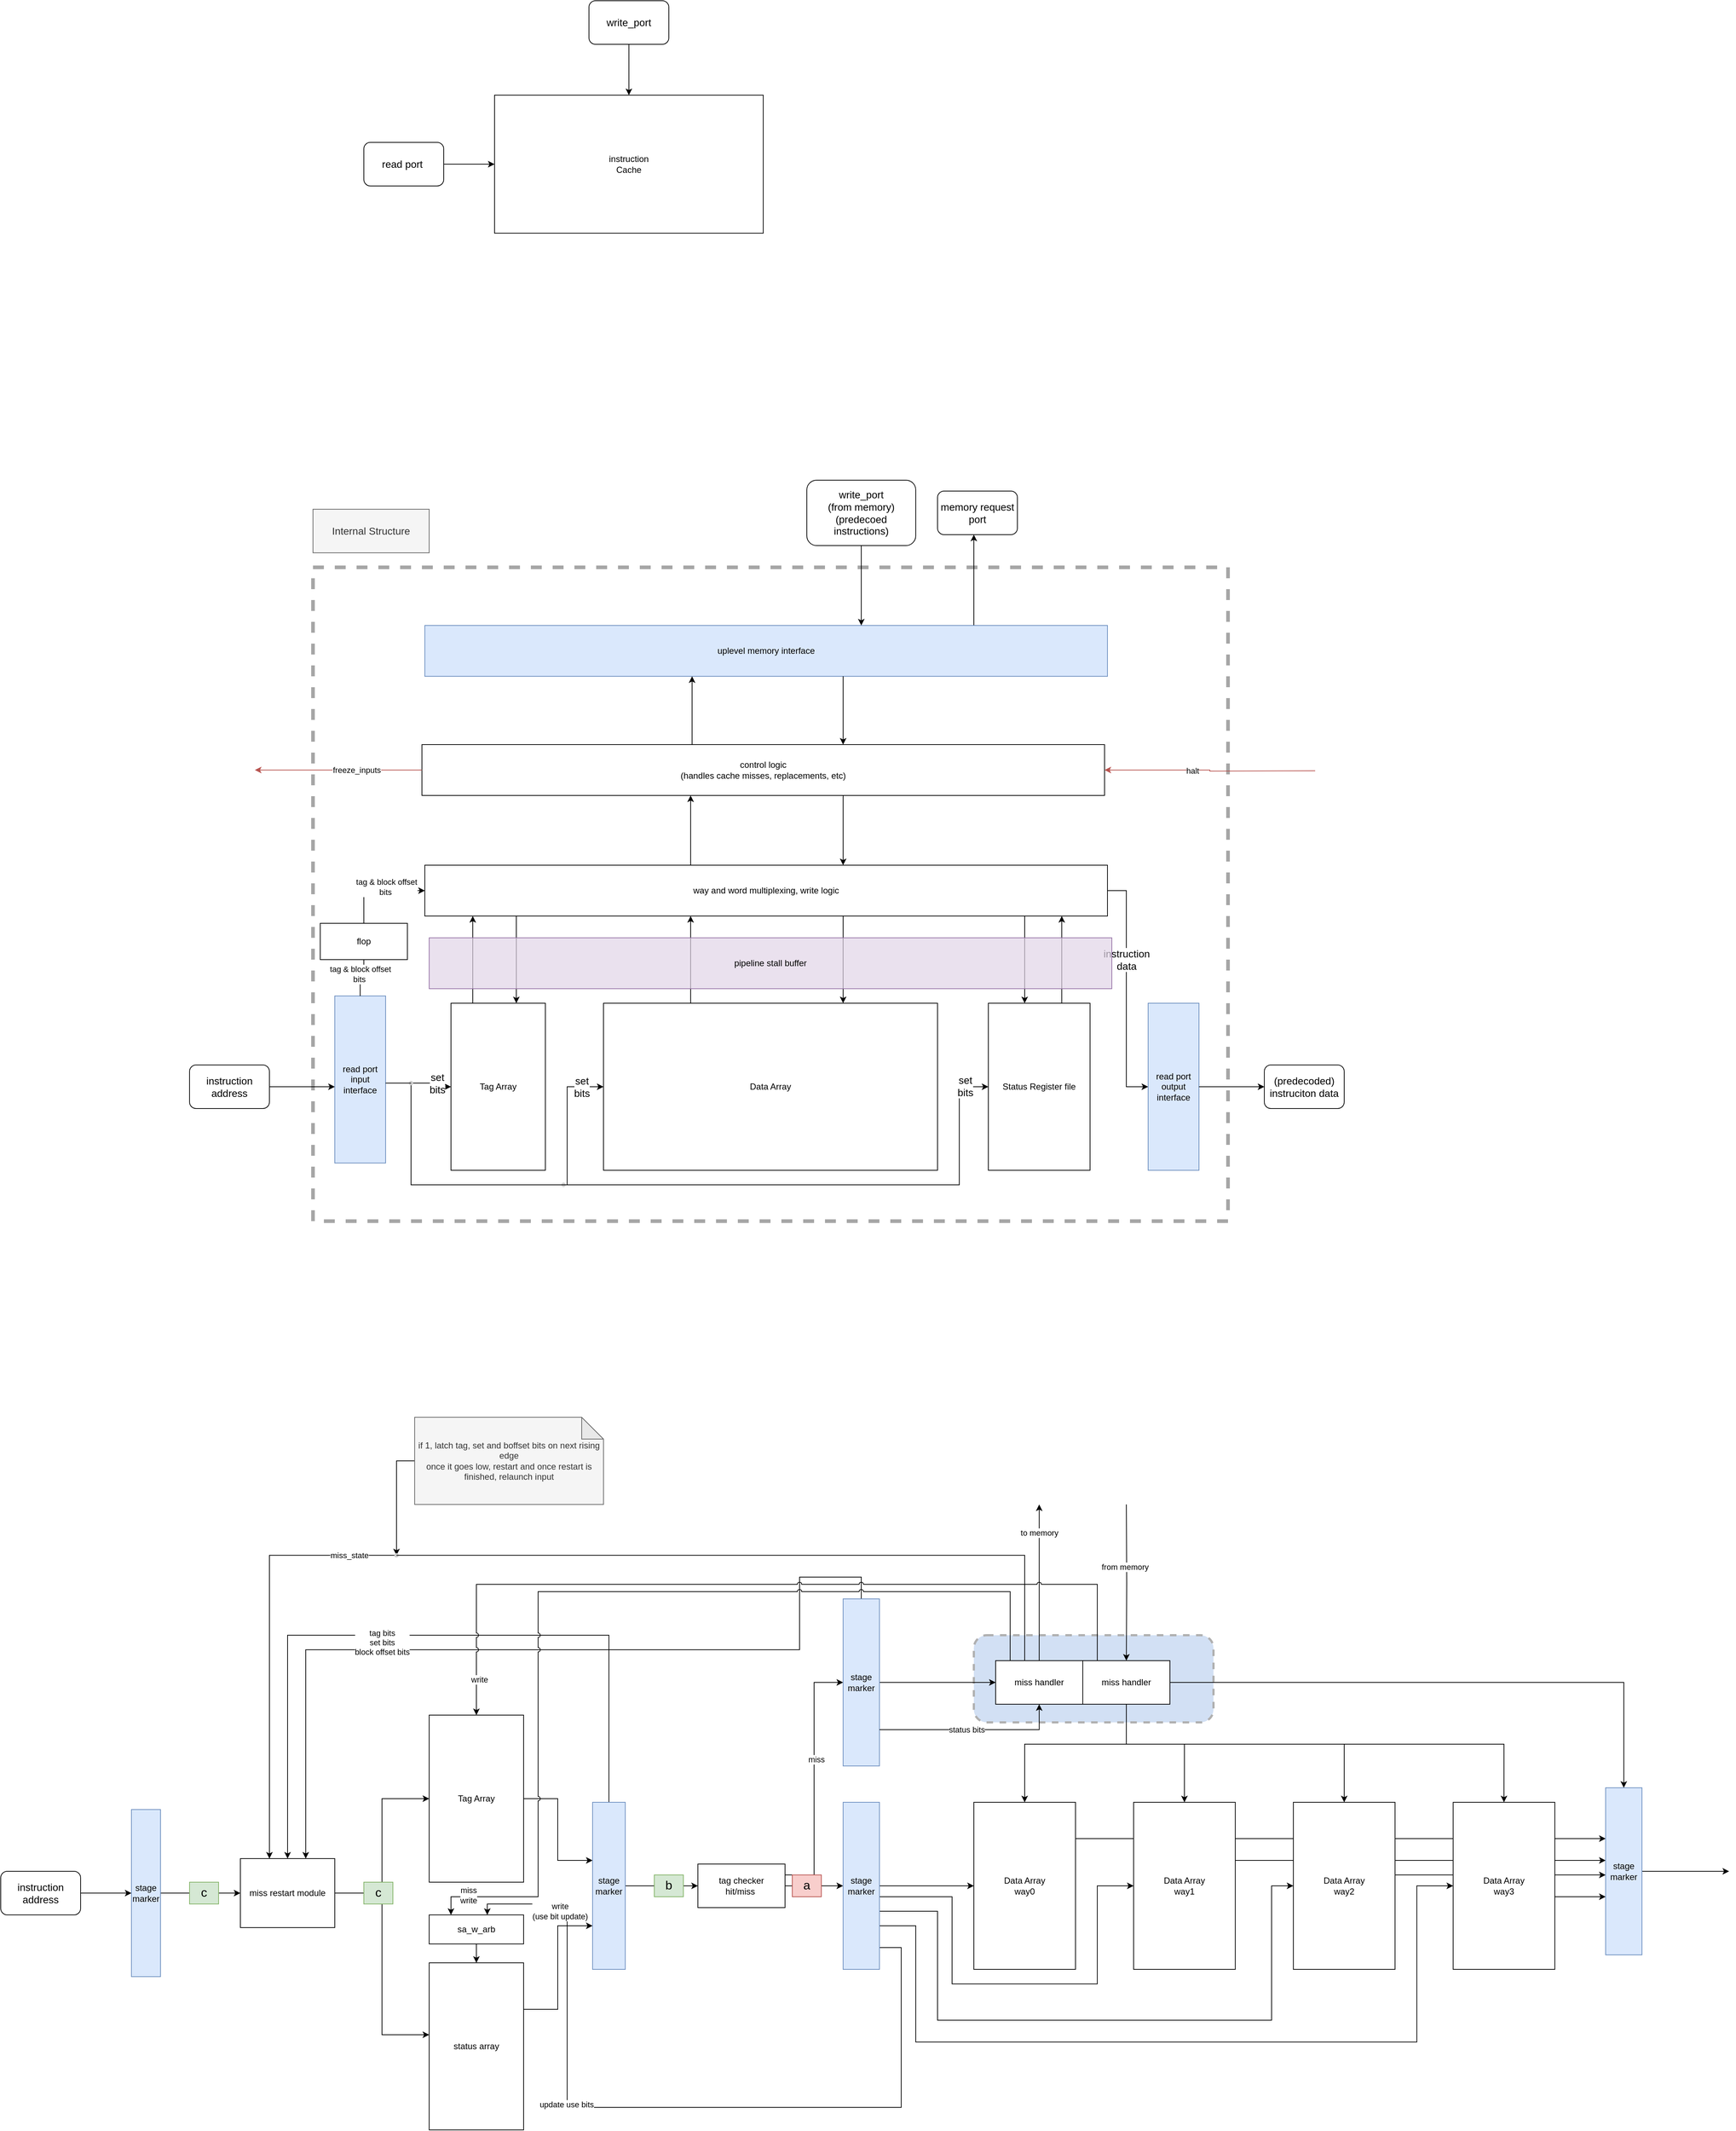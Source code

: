 <mxfile version="20.3.0" type="device" pages="2"><diagram id="p-iPQqamaSTX_yFzceob" name="main page"><mxGraphModel dx="3330" dy="2696" grid="1" gridSize="10" guides="1" tooltips="1" connect="1" arrows="1" fold="1" page="1" pageScale="1" pageWidth="850" pageHeight="1100" math="0" shadow="0"><root><mxCell id="0"/><object label="background" id="1"><mxCell style="" parent="0"/></object><mxCell id="rbMFtLJHUZW4ty2Fq5Bx-17" style="edgeStyle=orthogonalEdgeStyle;rounded=0;orthogonalLoop=1;jettySize=auto;html=1;" parent="1" source="cS5solNUSVGrpvD3in0Y-29" target="rbMFtLJHUZW4ty2Fq5Bx-2" edge="1"><mxGeometry relative="1" as="geometry"><Array as="points"><mxPoint x="795" y="2130"/><mxPoint x="710" y="2130"/><mxPoint x="710" y="2230"/><mxPoint x="30" y="2230"/></Array></mxGeometry></mxCell><mxCell id="rbMFtLJHUZW4ty2Fq5Bx-8" value="" style="rounded=1;whiteSpace=wrap;html=1;fillColor=#7EA6E0;strokeWidth=3;dashed=1;strokeColor=#B0B0B0;fillOpacity=35;" parent="1" vertex="1"><mxGeometry x="950" y="2210" width="330" height="120" as="geometry"/></mxCell><mxCell id="edJe41Q7wSMMJWLN9a68-1" value="instruction &lt;br&gt;Cache" style="rounded=0;whiteSpace=wrap;html=1;" parent="1" vertex="1"><mxGeometry x="290" y="90" width="370" height="190" as="geometry"/></mxCell><mxCell id="edJe41Q7wSMMJWLN9a68-2" value="" style="endArrow=classic;html=1;rounded=0;edgeStyle=orthogonalEdgeStyle;" parent="1" source="edJe41Q7wSMMJWLN9a68-4" target="edJe41Q7wSMMJWLN9a68-1" edge="1"><mxGeometry width="50" height="50" relative="1" as="geometry"><mxPoint x="150" y="190" as="sourcePoint"/><mxPoint x="50" y="150" as="targetPoint"/><Array as="points"/></mxGeometry></mxCell><mxCell id="edJe41Q7wSMMJWLN9a68-4" value="read port&amp;nbsp;&lt;br&gt;" style="text;html=1;strokeColor=default;fillColor=none;align=center;verticalAlign=middle;whiteSpace=wrap;rounded=1;fontSize=14;" parent="1" vertex="1"><mxGeometry x="110" y="155" width="110" height="60" as="geometry"/></mxCell><mxCell id="edJe41Q7wSMMJWLN9a68-6" style="edgeStyle=orthogonalEdgeStyle;rounded=0;orthogonalLoop=1;jettySize=auto;html=1;fontSize=14;" parent="1" source="edJe41Q7wSMMJWLN9a68-5" target="edJe41Q7wSMMJWLN9a68-1" edge="1"><mxGeometry relative="1" as="geometry"/></mxCell><mxCell id="edJe41Q7wSMMJWLN9a68-5" value="write_port" style="text;html=1;strokeColor=default;fillColor=none;align=center;verticalAlign=middle;whiteSpace=wrap;rounded=1;fontSize=14;" parent="1" vertex="1"><mxGeometry x="420" y="-40" width="110" height="60" as="geometry"/></mxCell><mxCell id="edJe41Q7wSMMJWLN9a68-7" value="Internal Structure" style="text;html=1;strokeColor=#666666;fillColor=#f5f5f5;align=center;verticalAlign=middle;whiteSpace=wrap;rounded=0;fontSize=14;fontColor=#333333;" parent="1" vertex="1"><mxGeometry x="40" y="660" width="160" height="60" as="geometry"/></mxCell><mxCell id="edJe41Q7wSMMJWLN9a68-8" value="" style="rounded=0;whiteSpace=wrap;html=1;fillColor=none;dashed=1;strokeWidth=5;strokeColor=#A6A6A6;pointerEvents=0;" parent="1" vertex="1"><mxGeometry x="40" y="740" width="1260" height="900" as="geometry"/></mxCell><mxCell id="edJe41Q7wSMMJWLN9a68-9" value="Tag Array" style="rounded=0;whiteSpace=wrap;html=1;" parent="1" vertex="1"><mxGeometry x="230" y="1340" width="130" height="230" as="geometry"/></mxCell><mxCell id="edJe41Q7wSMMJWLN9a68-10" value="Data Array" style="rounded=0;whiteSpace=wrap;html=1;" parent="1" vertex="1"><mxGeometry x="440" y="1340" width="460" height="230" as="geometry"/></mxCell><mxCell id="edJe41Q7wSMMJWLN9a68-11" value="Status Register file" style="rounded=0;whiteSpace=wrap;html=1;" parent="1" vertex="1"><mxGeometry x="970" y="1340" width="140" height="230" as="geometry"/></mxCell><mxCell id="edJe41Q7wSMMJWLN9a68-12" value="way and word multiplexing, write logic" style="rounded=0;whiteSpace=wrap;html=1;" parent="1" vertex="1"><mxGeometry x="194" y="1150" width="940" height="70" as="geometry"/></mxCell><mxCell id="BVenGNsy_yPS12NP6OxB-1" style="edgeStyle=orthogonalEdgeStyle;rounded=0;orthogonalLoop=1;jettySize=auto;html=1;jumpStyle=arc;startArrow=none;" parent="1" source="BVenGNsy_yPS12NP6OxB-18" target="edJe41Q7wSMMJWLN9a68-12" edge="1"><mxGeometry relative="1" as="geometry"><Array as="points"><mxPoint x="110" y="1185"/></Array></mxGeometry></mxCell><mxCell id="edJe41Q7wSMMJWLN9a68-13" value="read port input interface" style="rounded=0;whiteSpace=wrap;html=1;fillColor=#dae8fc;strokeColor=#6c8ebf;" parent="1" vertex="1"><mxGeometry x="70" y="1330" width="70" height="230" as="geometry"/></mxCell><mxCell id="edJe41Q7wSMMJWLN9a68-14" value="read port output interface" style="rounded=0;whiteSpace=wrap;html=1;fillColor=#dae8fc;strokeColor=#6c8ebf;" parent="1" vertex="1"><mxGeometry x="1190" y="1340" width="70" height="230" as="geometry"/></mxCell><mxCell id="edJe41Q7wSMMJWLN9a68-16" value="" style="endArrow=classic;html=1;rounded=0;fontSize=14;edgeStyle=orthogonalEdgeStyle;" parent="1" source="edJe41Q7wSMMJWLN9a68-17" target="edJe41Q7wSMMJWLN9a68-18" edge="1"><mxGeometry width="50" height="50" relative="1" as="geometry"><mxPoint x="890" y="1010" as="sourcePoint"/><mxPoint x="940" y="1060" as="targetPoint"/><Array as="points"><mxPoint x="950" y="760"/><mxPoint x="950" y="760"/></Array></mxGeometry></mxCell><mxCell id="edJe41Q7wSMMJWLN9a68-17" value="uplevel memory interface" style="rounded=0;whiteSpace=wrap;html=1;fillColor=#dae8fc;strokeColor=#6c8ebf;" parent="1" vertex="1"><mxGeometry x="194" y="820" width="940" height="70" as="geometry"/></mxCell><mxCell id="edJe41Q7wSMMJWLN9a68-18" value="memory request port" style="text;html=1;strokeColor=default;fillColor=none;align=center;verticalAlign=middle;whiteSpace=wrap;rounded=1;fontSize=14;" parent="1" vertex="1"><mxGeometry x="900" y="635" width="110" height="60" as="geometry"/></mxCell><mxCell id="edJe41Q7wSMMJWLN9a68-19" value="write_port&lt;br&gt;(from memory)&lt;br&gt;(predecoed instructions)" style="text;html=1;strokeColor=default;fillColor=none;align=center;verticalAlign=middle;whiteSpace=wrap;rounded=1;fontSize=14;" parent="1" vertex="1"><mxGeometry x="720" y="620" width="150" height="90" as="geometry"/></mxCell><mxCell id="edJe41Q7wSMMJWLN9a68-20" value="" style="endArrow=classic;html=1;rounded=0;fontSize=14;edgeStyle=orthogonalEdgeStyle;exitX=0.5;exitY=1;exitDx=0;exitDy=0;" parent="1" source="edJe41Q7wSMMJWLN9a68-19" target="edJe41Q7wSMMJWLN9a68-17" edge="1"><mxGeometry width="50" height="50" relative="1" as="geometry"><mxPoint x="790" y="1070" as="sourcePoint"/><mxPoint x="965" y="1060" as="targetPoint"/><Array as="points"><mxPoint x="795" y="780"/><mxPoint x="795" y="780"/></Array></mxGeometry></mxCell><mxCell id="edJe41Q7wSMMJWLN9a68-21" value="control logic&lt;br&gt;(handles cache misses, replacements, etc)" style="rounded=0;whiteSpace=wrap;html=1;" parent="1" vertex="1"><mxGeometry x="190" y="984" width="940" height="70" as="geometry"/></mxCell><mxCell id="edJe41Q7wSMMJWLN9a68-22" value="instruction address" style="text;html=1;strokeColor=default;fillColor=none;align=center;verticalAlign=middle;whiteSpace=wrap;rounded=1;fontSize=14;" parent="1" vertex="1"><mxGeometry x="-130" y="1425" width="110" height="60" as="geometry"/></mxCell><mxCell id="edJe41Q7wSMMJWLN9a68-23" value="" style="endArrow=classic;html=1;rounded=0;fontSize=14;edgeStyle=orthogonalEdgeStyle;" parent="1" source="edJe41Q7wSMMJWLN9a68-22" target="edJe41Q7wSMMJWLN9a68-13" edge="1"><mxGeometry width="50" height="50" relative="1" as="geometry"><mxPoint x="560" y="1300" as="sourcePoint"/><mxPoint x="610" y="1250" as="targetPoint"/><Array as="points"><mxPoint x="40" y="1455"/><mxPoint x="40" y="1455"/></Array></mxGeometry></mxCell><mxCell id="edJe41Q7wSMMJWLN9a68-24" value="" style="endArrow=classic;html=1;rounded=0;fontSize=14;edgeStyle=orthogonalEdgeStyle;" parent="1" source="edJe41Q7wSMMJWLN9a68-14" target="edJe41Q7wSMMJWLN9a68-25" edge="1"><mxGeometry width="50" height="50" relative="1" as="geometry"><mxPoint x="1420" y="1240" as="sourcePoint"/><mxPoint x="1370" y="1450" as="targetPoint"/><Array as="points"/></mxGeometry></mxCell><mxCell id="edJe41Q7wSMMJWLN9a68-25" value="(predecoded) instruciton data" style="text;html=1;strokeColor=default;fillColor=none;align=center;verticalAlign=middle;whiteSpace=wrap;rounded=1;fontSize=14;" parent="1" vertex="1"><mxGeometry x="1350" y="1425" width="110" height="60" as="geometry"/></mxCell><mxCell id="edJe41Q7wSMMJWLN9a68-26" value="" style="endArrow=classic;html=1;rounded=0;fontSize=14;edgeStyle=orthogonalEdgeStyle;startArrow=none;" parent="1" source="BVenGNsy_yPS12NP6OxB-11" target="edJe41Q7wSMMJWLN9a68-9" edge="1"><mxGeometry width="50" height="50" relative="1" as="geometry"><mxPoint x="-240" y="1340" as="sourcePoint"/><mxPoint x="-190" y="1290" as="targetPoint"/></mxGeometry></mxCell><mxCell id="edJe41Q7wSMMJWLN9a68-30" value="" style="endArrow=classic;html=1;rounded=0;fontSize=14;edgeStyle=orthogonalEdgeStyle;startArrow=none;" parent="1" source="edJe41Q7wSMMJWLN9a68-32" target="edJe41Q7wSMMJWLN9a68-10" edge="1"><mxGeometry width="50" height="50" relative="1" as="geometry"><mxPoint x="150" y="1440.0" as="sourcePoint"/><mxPoint x="200" y="1440.0" as="targetPoint"/><Array as="points"><mxPoint x="390" y="1590"/><mxPoint x="390" y="1455"/></Array></mxGeometry></mxCell><mxCell id="edJe41Q7wSMMJWLN9a68-32" value="" style="shape=waypoint;sketch=0;fillStyle=solid;size=6;pointerEvents=1;points=[];fillColor=none;resizable=0;rotatable=0;perimeter=centerPerimeter;snapToPoint=1;strokeColor=#CCCCCC;strokeWidth=1;rounded=1;dashed=1;fontSize=14;" parent="1" vertex="1"><mxGeometry x="365" y="1570" width="40" height="40" as="geometry"/></mxCell><mxCell id="edJe41Q7wSMMJWLN9a68-33" value="" style="endArrow=none;html=1;rounded=0;fontSize=14;edgeStyle=orthogonalEdgeStyle;" parent="1" source="BVenGNsy_yPS12NP6OxB-11" target="edJe41Q7wSMMJWLN9a68-32" edge="1"><mxGeometry width="50" height="50" relative="1" as="geometry"><mxPoint x="140" y="1470.043" as="sourcePoint"/><mxPoint x="440" y="1455" as="targetPoint"/><Array as="points"><mxPoint x="175" y="1590"/></Array></mxGeometry></mxCell><mxCell id="edJe41Q7wSMMJWLN9a68-34" value="set&lt;br&gt;bits" style="edgeLabel;html=1;align=center;verticalAlign=middle;resizable=0;points=[];fontSize=14;" parent="edJe41Q7wSMMJWLN9a68-33" vertex="1" connectable="0"><mxGeometry x="-0.28" relative="1" as="geometry"><mxPoint x="235" y="-121" as="offset"/></mxGeometry></mxCell><mxCell id="edJe41Q7wSMMJWLN9a68-35" value="" style="endArrow=classic;html=1;rounded=0;fontSize=14;edgeStyle=orthogonalEdgeStyle;" parent="1" source="edJe41Q7wSMMJWLN9a68-32" target="edJe41Q7wSMMJWLN9a68-11" edge="1"><mxGeometry width="50" height="50" relative="1" as="geometry"><mxPoint x="410" y="1610" as="sourcePoint"/><mxPoint x="460" y="1560" as="targetPoint"/><Array as="points"><mxPoint x="930" y="1590"/><mxPoint x="930" y="1455"/></Array></mxGeometry></mxCell><mxCell id="edJe41Q7wSMMJWLN9a68-36" value="set&lt;br&gt;bits" style="edgeLabel;html=1;align=center;verticalAlign=middle;resizable=0;points=[];fontSize=14;" parent="edJe41Q7wSMMJWLN9a68-35" vertex="1" connectable="0"><mxGeometry x="0.91" y="1" relative="1" as="geometry"><mxPoint as="offset"/></mxGeometry></mxCell><mxCell id="edJe41Q7wSMMJWLN9a68-37" value="" style="endArrow=classic;html=1;rounded=0;fontSize=14;edgeStyle=orthogonalEdgeStyle;jumpStyle=arc;" parent="1" source="edJe41Q7wSMMJWLN9a68-12" target="edJe41Q7wSMMJWLN9a68-14" edge="1"><mxGeometry width="50" height="50" relative="1" as="geometry"><mxPoint x="1360" y="870" as="sourcePoint"/><mxPoint x="1410" y="820" as="targetPoint"/><Array as="points"><mxPoint x="1160" y="1185"/><mxPoint x="1160" y="1455"/></Array></mxGeometry></mxCell><mxCell id="edJe41Q7wSMMJWLN9a68-47" value="instruction&lt;br&gt;data" style="edgeLabel;html=1;align=center;verticalAlign=middle;resizable=0;points=[];fontSize=14;" parent="edJe41Q7wSMMJWLN9a68-37" vertex="1" connectable="0"><mxGeometry x="0.217" y="-4" relative="1" as="geometry"><mxPoint x="4" y="-78" as="offset"/></mxGeometry></mxCell><mxCell id="edJe41Q7wSMMJWLN9a68-38" value="" style="endArrow=classic;html=1;rounded=0;fontSize=14;edgeStyle=orthogonalEdgeStyle;jumpStyle=arc;" parent="1" source="edJe41Q7wSMMJWLN9a68-10" target="edJe41Q7wSMMJWLN9a68-12" edge="1"><mxGeometry width="50" height="50" relative="1" as="geometry"><mxPoint x="1190" y="990" as="sourcePoint"/><mxPoint x="1240" y="940" as="targetPoint"/><Array as="points"><mxPoint x="560" y="1330"/><mxPoint x="560" y="1330"/></Array></mxGeometry></mxCell><mxCell id="edJe41Q7wSMMJWLN9a68-39" value="" style="endArrow=classic;html=1;rounded=0;fontSize=14;edgeStyle=orthogonalEdgeStyle;jumpStyle=arc;" parent="1" edge="1"><mxGeometry width="50" height="50" relative="1" as="geometry"><mxPoint x="1071.059" y="1340.0" as="sourcePoint"/><mxPoint x="1071.059" y="1220.0" as="targetPoint"/><Array as="points"><mxPoint x="1071" y="1330"/><mxPoint x="1071" y="1330"/></Array></mxGeometry></mxCell><mxCell id="edJe41Q7wSMMJWLN9a68-40" value="" style="endArrow=classic;html=1;rounded=0;fontSize=14;startArrow=none;startFill=0;edgeStyle=orthogonalEdgeStyle;" parent="1" edge="1"><mxGeometry width="50" height="50" relative="1" as="geometry"><mxPoint x="562.0" y="984.0" as="sourcePoint"/><mxPoint x="562.0" y="890" as="targetPoint"/><Array as="points"><mxPoint x="562" y="970"/><mxPoint x="562" y="970"/></Array></mxGeometry></mxCell><mxCell id="edJe41Q7wSMMJWLN9a68-42" value="" style="endArrow=none;html=1;rounded=0;fontSize=14;startArrow=classic;startFill=1;edgeStyle=orthogonalEdgeStyle;endFill=0;" parent="1" source="edJe41Q7wSMMJWLN9a68-12" target="edJe41Q7wSMMJWLN9a68-21" edge="1"><mxGeometry width="50" height="50" relative="1" as="geometry"><mxPoint x="769.027" y="1160" as="sourcePoint"/><mxPoint x="769.027" y="1070" as="targetPoint"/><Array as="points"><mxPoint x="770" y="1130"/><mxPoint x="770" y="1130"/></Array></mxGeometry></mxCell><mxCell id="edJe41Q7wSMMJWLN9a68-43" value="" style="endArrow=classic;html=1;rounded=0;fontSize=14;edgeStyle=orthogonalEdgeStyle;jumpStyle=arc;" parent="1" source="edJe41Q7wSMMJWLN9a68-12" target="edJe41Q7wSMMJWLN9a68-9" edge="1"><mxGeometry width="50" height="50" relative="1" as="geometry"><mxPoint x="120" y="1280" as="sourcePoint"/><mxPoint x="170" y="1230" as="targetPoint"/><Array as="points"><mxPoint x="320" y="1330"/><mxPoint x="320" y="1330"/></Array></mxGeometry></mxCell><mxCell id="edJe41Q7wSMMJWLN9a68-44" value="" style="endArrow=classic;html=1;rounded=0;fontSize=14;edgeStyle=orthogonalEdgeStyle;jumpStyle=arc;" parent="1" source="edJe41Q7wSMMJWLN9a68-12" target="edJe41Q7wSMMJWLN9a68-10" edge="1"><mxGeometry width="50" height="50" relative="1" as="geometry"><mxPoint x="330" y="1330" as="sourcePoint"/><mxPoint x="330" y="1350" as="targetPoint"/><Array as="points"><mxPoint x="770" y="1330"/><mxPoint x="770" y="1330"/></Array></mxGeometry></mxCell><mxCell id="edJe41Q7wSMMJWLN9a68-45" value="" style="endArrow=classic;html=1;rounded=0;fontSize=14;edgeStyle=orthogonalEdgeStyle;jumpStyle=arc;" parent="1" source="edJe41Q7wSMMJWLN9a68-12" target="edJe41Q7wSMMJWLN9a68-11" edge="1"><mxGeometry width="50" height="50" relative="1" as="geometry"><mxPoint x="720" y="1330" as="sourcePoint"/><mxPoint x="720" y="1350" as="targetPoint"/><Array as="points"><mxPoint x="1020" y="1330"/><mxPoint x="1020" y="1330"/></Array></mxGeometry></mxCell><mxCell id="BVenGNsy_yPS12NP6OxB-5" value="" style="endArrow=classic;html=1;rounded=0;jumpStyle=arc;edgeStyle=orthogonalEdgeStyle;" parent="1" source="edJe41Q7wSMMJWLN9a68-9" target="edJe41Q7wSMMJWLN9a68-12" edge="1"><mxGeometry width="50" height="50" relative="1" as="geometry"><mxPoint x="240" y="1300" as="sourcePoint"/><mxPoint x="290" y="1250" as="targetPoint"/><Array as="points"><mxPoint x="260" y="1250"/><mxPoint x="260" y="1250"/></Array></mxGeometry></mxCell><mxCell id="BVenGNsy_yPS12NP6OxB-6" value="" style="endArrow=none;html=1;rounded=0;fontSize=14;startArrow=classic;startFill=1;edgeStyle=orthogonalEdgeStyle;endFill=0;" parent="1" source="edJe41Q7wSMMJWLN9a68-21" target="edJe41Q7wSMMJWLN9a68-12" edge="1"><mxGeometry width="50" height="50" relative="1" as="geometry"><mxPoint x="770.027" y="1160" as="sourcePoint"/><mxPoint x="770.027" y="1070" as="targetPoint"/><Array as="points"><mxPoint x="560" y="1090"/><mxPoint x="560" y="1090"/></Array></mxGeometry></mxCell><mxCell id="BVenGNsy_yPS12NP6OxB-7" value="" style="endArrow=none;html=1;rounded=0;fontSize=14;startArrow=classic;startFill=1;edgeStyle=orthogonalEdgeStyle;endFill=0;" parent="1" source="edJe41Q7wSMMJWLN9a68-21" target="edJe41Q7wSMMJWLN9a68-17" edge="1"><mxGeometry width="50" height="50" relative="1" as="geometry"><mxPoint x="780" y="1160" as="sourcePoint"/><mxPoint x="780" y="1064" as="targetPoint"/><Array as="points"><mxPoint x="770" y="970"/><mxPoint x="770" y="970"/></Array></mxGeometry></mxCell><mxCell id="BVenGNsy_yPS12NP6OxB-11" value="" style="shape=waypoint;sketch=0;fillStyle=solid;size=6;pointerEvents=1;points=[];fillColor=none;resizable=0;rotatable=0;perimeter=centerPerimeter;snapToPoint=1;strokeColor=#CCCCCC;strokeWidth=1;" parent="1" vertex="1"><mxGeometry x="155" y="1430" width="40" height="40" as="geometry"/></mxCell><mxCell id="BVenGNsy_yPS12NP6OxB-12" value="" style="endArrow=none;html=1;rounded=0;fontSize=14;edgeStyle=orthogonalEdgeStyle;entryX=0.536;entryY=0.413;entryDx=0;entryDy=0;entryPerimeter=0;" parent="1" source="edJe41Q7wSMMJWLN9a68-13" target="BVenGNsy_yPS12NP6OxB-11" edge="1"><mxGeometry width="50" height="50" relative="1" as="geometry"><mxPoint x="140" y="1430" as="sourcePoint"/><mxPoint x="230" y="1430" as="targetPoint"/><Array as="points"><mxPoint x="150" y="1450"/></Array></mxGeometry></mxCell><mxCell id="BVenGNsy_yPS12NP6OxB-13" value="set&lt;br&gt;bits" style="edgeLabel;html=1;align=center;verticalAlign=middle;resizable=0;points=[];fontSize=14;" parent="BVenGNsy_yPS12NP6OxB-12" vertex="1" connectable="0"><mxGeometry x="-0.28" relative="1" as="geometry"><mxPoint x="58" as="offset"/></mxGeometry></mxCell><mxCell id="BVenGNsy_yPS12NP6OxB-14" value="" style="endArrow=classic;html=1;rounded=0;jumpStyle=arc;fillColor=#f8cecc;strokeColor=#b85450;edgeStyle=orthogonalEdgeStyle;" parent="1" source="edJe41Q7wSMMJWLN9a68-21" edge="1"><mxGeometry width="50" height="50" relative="1" as="geometry"><mxPoint x="-100" y="1040" as="sourcePoint"/><mxPoint x="-40" y="1019" as="targetPoint"/></mxGeometry></mxCell><mxCell id="BVenGNsy_yPS12NP6OxB-15" value="freeze_inputs" style="edgeLabel;html=1;align=center;verticalAlign=middle;resizable=0;points=[];" parent="BVenGNsy_yPS12NP6OxB-14" vertex="1" connectable="0"><mxGeometry x="-0.209" y="3" relative="1" as="geometry"><mxPoint x="1" y="-3" as="offset"/></mxGeometry></mxCell><mxCell id="BVenGNsy_yPS12NP6OxB-16" value="" style="endArrow=classic;html=1;rounded=0;jumpStyle=arc;fillColor=#f8cecc;strokeColor=#b85450;edgeStyle=orthogonalEdgeStyle;" parent="1" target="edJe41Q7wSMMJWLN9a68-21" edge="1"><mxGeometry width="50" height="50" relative="1" as="geometry"><mxPoint x="1420" y="1020" as="sourcePoint"/><mxPoint x="1130" y="1030" as="targetPoint"/></mxGeometry></mxCell><mxCell id="BVenGNsy_yPS12NP6OxB-17" value="halt" style="edgeLabel;html=1;align=center;verticalAlign=middle;resizable=0;points=[];" parent="BVenGNsy_yPS12NP6OxB-16" vertex="1" connectable="0"><mxGeometry x="-0.209" y="3" relative="1" as="geometry"><mxPoint x="-54" y="-4" as="offset"/></mxGeometry></mxCell><mxCell id="BVenGNsy_yPS12NP6OxB-18" value="flop" style="rounded=0;whiteSpace=wrap;html=1;" parent="1" vertex="1"><mxGeometry x="50" y="1230" width="120" height="50" as="geometry"/></mxCell><mxCell id="BVenGNsy_yPS12NP6OxB-19" value="" style="edgeStyle=orthogonalEdgeStyle;rounded=0;orthogonalLoop=1;jettySize=auto;html=1;jumpStyle=arc;endArrow=none;" parent="1" source="edJe41Q7wSMMJWLN9a68-13" target="BVenGNsy_yPS12NP6OxB-18" edge="1"><mxGeometry relative="1" as="geometry"><mxPoint x="110" y="1330" as="sourcePoint"/><mxPoint x="194" y="1185" as="targetPoint"/><Array as="points"/></mxGeometry></mxCell><mxCell id="BVenGNsy_yPS12NP6OxB-20" value="tag &amp;amp; block offset&lt;br&gt;bits&amp;nbsp;" style="edgeLabel;html=1;align=center;verticalAlign=middle;resizable=0;points=[];" parent="BVenGNsy_yPS12NP6OxB-19" vertex="1" connectable="0"><mxGeometry x="-0.026" y="-1" relative="1" as="geometry"><mxPoint x="34" y="-126" as="offset"/></mxGeometry></mxCell><mxCell id="BVenGNsy_yPS12NP6OxB-22" value="tag &amp;amp; block offset&lt;br&gt;bits&amp;nbsp;" style="edgeLabel;html=1;align=center;verticalAlign=middle;resizable=0;points=[];" parent="BVenGNsy_yPS12NP6OxB-19" vertex="1" connectable="0"><mxGeometry x="-0.026" y="-1" relative="1" as="geometry"><mxPoint x="-2" y="-6" as="offset"/></mxGeometry></mxCell><mxCell id="BVenGNsy_yPS12NP6OxB-23" value="pipeline stall buffer" style="rounded=0;whiteSpace=wrap;html=1;fillOpacity=70;fillColor=#e1d5e7;strokeColor=#9673a6;" parent="1" vertex="1"><mxGeometry x="200" y="1250" width="940" height="70" as="geometry"/></mxCell><mxCell id="cS5solNUSVGrpvD3in0Y-9" style="edgeStyle=orthogonalEdgeStyle;rounded=0;orthogonalLoop=1;jettySize=auto;html=1;" parent="1" source="cS5solNUSVGrpvD3in0Y-1" target="cS5solNUSVGrpvD3in0Y-8" edge="1"><mxGeometry relative="1" as="geometry"><Array as="points"><mxPoint x="377" y="2435"/><mxPoint x="377" y="2520"/></Array></mxGeometry></mxCell><mxCell id="cS5solNUSVGrpvD3in0Y-1" value="Tag Array" style="rounded=0;whiteSpace=wrap;html=1;" parent="1" vertex="1"><mxGeometry x="200" y="2320" width="130" height="230" as="geometry"/></mxCell><mxCell id="cS5solNUSVGrpvD3in0Y-10" style="edgeStyle=orthogonalEdgeStyle;rounded=0;orthogonalLoop=1;jettySize=auto;html=1;" parent="1" source="cS5solNUSVGrpvD3in0Y-2" target="cS5solNUSVGrpvD3in0Y-8" edge="1"><mxGeometry relative="1" as="geometry"><mxPoint x="410" y="2670" as="targetPoint"/><Array as="points"><mxPoint x="377" y="2725"/><mxPoint x="377" y="2610"/></Array></mxGeometry></mxCell><mxCell id="cS5solNUSVGrpvD3in0Y-2" value="status array" style="rounded=0;whiteSpace=wrap;html=1;" parent="1" vertex="1"><mxGeometry x="200" y="2661" width="130" height="230" as="geometry"/></mxCell><mxCell id="rbMFtLJHUZW4ty2Fq5Bx-5" style="edgeStyle=orthogonalEdgeStyle;rounded=0;orthogonalLoop=1;jettySize=auto;html=1;" parent="1" source="cS5solNUSVGrpvD3in0Y-3" target="rbMFtLJHUZW4ty2Fq5Bx-2" edge="1"><mxGeometry relative="1" as="geometry"/></mxCell><mxCell id="cS5solNUSVGrpvD3in0Y-3" value="stage marker" style="rounded=0;whiteSpace=wrap;html=1;fillColor=#dae8fc;strokeColor=#6c8ebf;" parent="1" vertex="1"><mxGeometry x="-210" y="2450" width="40" height="230" as="geometry"/></mxCell><mxCell id="cS5solNUSVGrpvD3in0Y-4" value="" style="endArrow=classic;html=1;rounded=0;fontSize=14;edgeStyle=orthogonalEdgeStyle;" parent="1" source="cS5solNUSVGrpvD3in0Y-5" target="cS5solNUSVGrpvD3in0Y-3" edge="1"><mxGeometry width="50" height="50" relative="1" as="geometry"><mxPoint x="450" y="2425" as="sourcePoint"/><mxPoint x="-40" y="2580.0" as="targetPoint"/><Array as="points"/></mxGeometry></mxCell><mxCell id="cS5solNUSVGrpvD3in0Y-5" value="instruction address" style="text;html=1;strokeColor=default;fillColor=none;align=center;verticalAlign=middle;whiteSpace=wrap;rounded=1;fontSize=14;" parent="1" vertex="1"><mxGeometry x="-390" y="2535" width="110" height="60" as="geometry"/></mxCell><mxCell id="cS5solNUSVGrpvD3in0Y-12" style="edgeStyle=orthogonalEdgeStyle;rounded=0;orthogonalLoop=1;jettySize=auto;html=1;" parent="1" source="cS5solNUSVGrpvD3in0Y-8" target="cS5solNUSVGrpvD3in0Y-11" edge="1"><mxGeometry relative="1" as="geometry"/></mxCell><mxCell id="rbMFtLJHUZW4ty2Fq5Bx-3" style="edgeStyle=orthogonalEdgeStyle;rounded=0;orthogonalLoop=1;jettySize=auto;html=1;" parent="1" source="cS5solNUSVGrpvD3in0Y-8" target="rbMFtLJHUZW4ty2Fq5Bx-2" edge="1"><mxGeometry relative="1" as="geometry"><Array as="points"><mxPoint x="447" y="2210"/><mxPoint x="5" y="2210"/></Array></mxGeometry></mxCell><mxCell id="rbMFtLJHUZW4ty2Fq5Bx-4" value="tag bits&lt;br&gt;set bits&lt;br&gt;block offset bits" style="edgeLabel;html=1;align=center;verticalAlign=middle;resizable=0;points=[];" parent="rbMFtLJHUZW4ty2Fq5Bx-3" vertex="1" connectable="0"><mxGeometry x="0.115" y="3" relative="1" as="geometry"><mxPoint x="4" y="7" as="offset"/></mxGeometry></mxCell><mxCell id="cS5solNUSVGrpvD3in0Y-8" value="stage marker" style="rounded=0;whiteSpace=wrap;html=1;fillColor=#dae8fc;strokeColor=#6c8ebf;" parent="1" vertex="1"><mxGeometry x="425" y="2440" width="45" height="230" as="geometry"/></mxCell><mxCell id="cS5solNUSVGrpvD3in0Y-14" style="edgeStyle=orthogonalEdgeStyle;rounded=0;orthogonalLoop=1;jettySize=auto;html=1;" parent="1" source="cS5solNUSVGrpvD3in0Y-11" target="cS5solNUSVGrpvD3in0Y-13" edge="1"><mxGeometry relative="1" as="geometry"/></mxCell><mxCell id="cS5solNUSVGrpvD3in0Y-30" value="hit" style="edgeLabel;html=1;align=center;verticalAlign=middle;resizable=0;points=[];" parent="cS5solNUSVGrpvD3in0Y-14" vertex="1" connectable="0"><mxGeometry x="0.225" y="-1" relative="1" as="geometry"><mxPoint x="-9" y="-1" as="offset"/></mxGeometry></mxCell><mxCell id="cS5solNUSVGrpvD3in0Y-31" style="edgeStyle=orthogonalEdgeStyle;rounded=0;orthogonalLoop=1;jettySize=auto;html=1;" parent="1" source="cS5solNUSVGrpvD3in0Y-11" target="cS5solNUSVGrpvD3in0Y-29" edge="1"><mxGeometry relative="1" as="geometry"><Array as="points"><mxPoint x="730" y="2540"/><mxPoint x="730" y="2275"/></Array></mxGeometry></mxCell><mxCell id="cS5solNUSVGrpvD3in0Y-32" value="miss" style="edgeLabel;html=1;align=center;verticalAlign=middle;resizable=0;points=[];" parent="cS5solNUSVGrpvD3in0Y-31" vertex="1" connectable="0"><mxGeometry x="0.155" y="-3" relative="1" as="geometry"><mxPoint as="offset"/></mxGeometry></mxCell><mxCell id="cS5solNUSVGrpvD3in0Y-11" value="tag checker&lt;br&gt;hit/miss&amp;nbsp;" style="rounded=0;whiteSpace=wrap;html=1;" parent="1" vertex="1"><mxGeometry x="570" y="2525" width="120" height="60" as="geometry"/></mxCell><mxCell id="cS5solNUSVGrpvD3in0Y-19" style="edgeStyle=orthogonalEdgeStyle;rounded=0;orthogonalLoop=1;jettySize=auto;html=1;" parent="1" source="cS5solNUSVGrpvD3in0Y-13" target="cS5solNUSVGrpvD3in0Y-15" edge="1"><mxGeometry relative="1" as="geometry"/></mxCell><mxCell id="cS5solNUSVGrpvD3in0Y-20" style="edgeStyle=orthogonalEdgeStyle;rounded=0;orthogonalLoop=1;jettySize=auto;html=1;jumpStyle=arc;" parent="1" source="cS5solNUSVGrpvD3in0Y-13" target="cS5solNUSVGrpvD3in0Y-16" edge="1"><mxGeometry relative="1" as="geometry"><Array as="points"><mxPoint x="920" y="2570"/><mxPoint x="920" y="2690"/><mxPoint x="1120" y="2690"/><mxPoint x="1120" y="2555"/></Array></mxGeometry></mxCell><mxCell id="cS5solNUSVGrpvD3in0Y-21" style="edgeStyle=orthogonalEdgeStyle;rounded=0;orthogonalLoop=1;jettySize=auto;html=1;jumpStyle=arc;" parent="1" source="cS5solNUSVGrpvD3in0Y-13" target="cS5solNUSVGrpvD3in0Y-17" edge="1"><mxGeometry relative="1" as="geometry"><Array as="points"><mxPoint x="900" y="2590"/><mxPoint x="900" y="2740"/><mxPoint x="1360" y="2740"/><mxPoint x="1360" y="2555"/></Array></mxGeometry></mxCell><mxCell id="cS5solNUSVGrpvD3in0Y-22" style="edgeStyle=orthogonalEdgeStyle;rounded=0;orthogonalLoop=1;jettySize=auto;html=1;jumpStyle=arc;" parent="1" source="cS5solNUSVGrpvD3in0Y-13" target="cS5solNUSVGrpvD3in0Y-18" edge="1"><mxGeometry relative="1" as="geometry"><Array as="points"><mxPoint x="870" y="2610"/><mxPoint x="870" y="2770"/><mxPoint x="1560" y="2770"/><mxPoint x="1560" y="2555"/></Array></mxGeometry></mxCell><mxCell id="cS5solNUSVGrpvD3in0Y-36" style="edgeStyle=orthogonalEdgeStyle;rounded=0;orthogonalLoop=1;jettySize=auto;html=1;" parent="1" source="cS5solNUSVGrpvD3in0Y-13" target="P2qdI2f05qXPi-6hB2YL-3" edge="1"><mxGeometry relative="1" as="geometry"><Array as="points"><mxPoint x="850" y="2640"/><mxPoint x="850" y="2860"/><mxPoint x="390" y="2860"/><mxPoint x="390" y="2580"/><mxPoint x="280" y="2580"/></Array><mxPoint x="350" y="2610" as="targetPoint"/></mxGeometry></mxCell><mxCell id="cS5solNUSVGrpvD3in0Y-37" value="update use bits" style="edgeLabel;html=1;align=center;verticalAlign=middle;resizable=0;points=[];" parent="cS5solNUSVGrpvD3in0Y-36" vertex="1" connectable="0"><mxGeometry x="0.282" y="1" relative="1" as="geometry"><mxPoint as="offset"/></mxGeometry></mxCell><mxCell id="rbMFtLJHUZW4ty2Fq5Bx-28" value="write&lt;br&gt;(use bit update)" style="edgeLabel;html=1;align=center;verticalAlign=middle;resizable=0;points=[];" parent="cS5solNUSVGrpvD3in0Y-36" vertex="1" connectable="0"><mxGeometry x="0.889" y="1" relative="1" as="geometry"><mxPoint x="53" y="9" as="offset"/></mxGeometry></mxCell><mxCell id="cS5solNUSVGrpvD3in0Y-13" value="stage marker" style="rounded=0;whiteSpace=wrap;html=1;fillColor=#dae8fc;strokeColor=#6c8ebf;" parent="1" vertex="1"><mxGeometry x="770" y="2440" width="50" height="230" as="geometry"/></mxCell><mxCell id="cS5solNUSVGrpvD3in0Y-24" style="edgeStyle=orthogonalEdgeStyle;rounded=0;orthogonalLoop=1;jettySize=auto;html=1;jumpStyle=arc;" parent="1" source="cS5solNUSVGrpvD3in0Y-15" target="cS5solNUSVGrpvD3in0Y-23" edge="1"><mxGeometry relative="1" as="geometry"><Array as="points"><mxPoint x="1590" y="2490"/><mxPoint x="1590" y="2490"/></Array></mxGeometry></mxCell><mxCell id="cS5solNUSVGrpvD3in0Y-15" value="Data Array&lt;br&gt;way0" style="rounded=0;whiteSpace=wrap;html=1;" parent="1" vertex="1"><mxGeometry x="950" y="2440" width="140" height="230" as="geometry"/></mxCell><mxCell id="cS5solNUSVGrpvD3in0Y-25" style="edgeStyle=orthogonalEdgeStyle;rounded=0;orthogonalLoop=1;jettySize=auto;html=1;" parent="1" source="cS5solNUSVGrpvD3in0Y-16" target="cS5solNUSVGrpvD3in0Y-23" edge="1"><mxGeometry relative="1" as="geometry"><Array as="points"><mxPoint x="1690" y="2520"/><mxPoint x="1690" y="2520"/></Array></mxGeometry></mxCell><mxCell id="cS5solNUSVGrpvD3in0Y-16" value="Data Array&lt;br&gt;way1" style="rounded=0;whiteSpace=wrap;html=1;" parent="1" vertex="1"><mxGeometry x="1170" y="2440" width="140" height="230" as="geometry"/></mxCell><mxCell id="cS5solNUSVGrpvD3in0Y-26" style="edgeStyle=orthogonalEdgeStyle;rounded=0;orthogonalLoop=1;jettySize=auto;html=1;" parent="1" source="cS5solNUSVGrpvD3in0Y-17" target="cS5solNUSVGrpvD3in0Y-23" edge="1"><mxGeometry relative="1" as="geometry"><Array as="points"><mxPoint x="1750" y="2540"/><mxPoint x="1750" y="2540"/></Array></mxGeometry></mxCell><mxCell id="cS5solNUSVGrpvD3in0Y-17" value="Data Array&lt;br&gt;way2" style="rounded=0;whiteSpace=wrap;html=1;" parent="1" vertex="1"><mxGeometry x="1390" y="2440" width="140" height="230" as="geometry"/></mxCell><mxCell id="cS5solNUSVGrpvD3in0Y-27" style="edgeStyle=orthogonalEdgeStyle;rounded=0;orthogonalLoop=1;jettySize=auto;html=1;" parent="1" source="cS5solNUSVGrpvD3in0Y-18" target="cS5solNUSVGrpvD3in0Y-23" edge="1"><mxGeometry relative="1" as="geometry"><Array as="points"><mxPoint x="1790" y="2570"/><mxPoint x="1790" y="2570"/></Array></mxGeometry></mxCell><mxCell id="cS5solNUSVGrpvD3in0Y-18" value="Data Array&lt;br&gt;way3" style="rounded=0;whiteSpace=wrap;html=1;" parent="1" vertex="1"><mxGeometry x="1610" y="2440" width="140" height="230" as="geometry"/></mxCell><mxCell id="cS5solNUSVGrpvD3in0Y-28" style="edgeStyle=orthogonalEdgeStyle;rounded=0;orthogonalLoop=1;jettySize=auto;html=1;" parent="1" source="cS5solNUSVGrpvD3in0Y-23" edge="1"><mxGeometry relative="1" as="geometry"><mxPoint x="1990" y="2535" as="targetPoint"/></mxGeometry></mxCell><mxCell id="cS5solNUSVGrpvD3in0Y-23" value="stage marker" style="rounded=0;whiteSpace=wrap;html=1;fillColor=#dae8fc;strokeColor=#6c8ebf;" parent="1" vertex="1"><mxGeometry x="1820" y="2420" width="50" height="230" as="geometry"/></mxCell><mxCell id="cS5solNUSVGrpvD3in0Y-34" style="edgeStyle=orthogonalEdgeStyle;rounded=0;orthogonalLoop=1;jettySize=auto;html=1;" parent="1" source="cS5solNUSVGrpvD3in0Y-29" target="cS5solNUSVGrpvD3in0Y-33" edge="1"><mxGeometry relative="1" as="geometry"/></mxCell><mxCell id="cS5solNUSVGrpvD3in0Y-29" value="stage marker" style="rounded=0;whiteSpace=wrap;html=1;fillColor=#dae8fc;strokeColor=#6c8ebf;" parent="1" vertex="1"><mxGeometry x="770" y="2160" width="50" height="230" as="geometry"/></mxCell><mxCell id="cS5solNUSVGrpvD3in0Y-52" style="edgeStyle=orthogonalEdgeStyle;rounded=0;jumpStyle=arc;orthogonalLoop=1;jettySize=auto;html=1;" parent="1" source="cS5solNUSVGrpvD3in0Y-33" target="P2qdI2f05qXPi-6hB2YL-3" edge="1"><mxGeometry relative="1" as="geometry"><Array as="points"><mxPoint x="1000" y="2150"/><mxPoint x="350" y="2150"/><mxPoint x="350" y="2570"/><mxPoint x="230" y="2570"/></Array><mxPoint x="210" y="2570" as="targetPoint"/></mxGeometry></mxCell><mxCell id="rbMFtLJHUZW4ty2Fq5Bx-26" value="miss&lt;br&gt;write" style="edgeLabel;html=1;align=center;verticalAlign=middle;resizable=0;points=[];" parent="cS5solNUSVGrpvD3in0Y-52" vertex="1" connectable="0"><mxGeometry x="0.926" y="-2" relative="1" as="geometry"><mxPoint as="offset"/></mxGeometry></mxCell><mxCell id="rbMFtLJHUZW4ty2Fq5Bx-10" style="edgeStyle=orthogonalEdgeStyle;rounded=0;orthogonalLoop=1;jettySize=auto;html=1;startArrow=none;" parent="1" source="rbMFtLJHUZW4ty2Fq5Bx-14" target="rbMFtLJHUZW4ty2Fq5Bx-2" edge="1"><mxGeometry relative="1" as="geometry"><Array as="points"><mxPoint x="-20" y="2100"/></Array></mxGeometry></mxCell><mxCell id="rbMFtLJHUZW4ty2Fq5Bx-11" value="miss_state" style="edgeLabel;html=1;align=center;verticalAlign=middle;resizable=0;points=[];" parent="rbMFtLJHUZW4ty2Fq5Bx-10" vertex="1" connectable="0"><mxGeometry x="0.35" y="5" relative="1" as="geometry"><mxPoint x="105" y="-225" as="offset"/></mxGeometry></mxCell><mxCell id="cS5solNUSVGrpvD3in0Y-33" value="miss handler" style="rounded=0;whiteSpace=wrap;html=1;" parent="1" vertex="1"><mxGeometry x="980" y="2245" width="120" height="60" as="geometry"/></mxCell><mxCell id="cS5solNUSVGrpvD3in0Y-38" value="" style="endArrow=classic;html=1;rounded=0;edgeStyle=orthogonalEdgeStyle;" parent="1" source="cS5solNUSVGrpvD3in0Y-29" target="cS5solNUSVGrpvD3in0Y-33" edge="1"><mxGeometry width="50" height="50" relative="1" as="geometry"><mxPoint x="900" y="2380" as="sourcePoint"/><mxPoint x="950" y="2330" as="targetPoint"/><Array as="points"><mxPoint x="1040" y="2340"/></Array></mxGeometry></mxCell><mxCell id="cS5solNUSVGrpvD3in0Y-39" value="status bits" style="edgeLabel;html=1;align=center;verticalAlign=middle;resizable=0;points=[];" parent="cS5solNUSVGrpvD3in0Y-38" vertex="1" connectable="0"><mxGeometry x="-0.059" relative="1" as="geometry"><mxPoint as="offset"/></mxGeometry></mxCell><mxCell id="cS5solNUSVGrpvD3in0Y-40" value="" style="endArrow=classic;html=1;rounded=0;edgeStyle=orthogonalEdgeStyle;" parent="1" source="cS5solNUSVGrpvD3in0Y-33" edge="1"><mxGeometry width="50" height="50" relative="1" as="geometry"><mxPoint x="880" y="2010" as="sourcePoint"/><mxPoint x="1040" y="2030" as="targetPoint"/><Array as="points"><mxPoint x="1040" y="2100"/><mxPoint x="1040" y="2100"/></Array></mxGeometry></mxCell><mxCell id="cS5solNUSVGrpvD3in0Y-41" value="to memory" style="edgeLabel;html=1;align=center;verticalAlign=middle;resizable=0;points=[];" parent="cS5solNUSVGrpvD3in0Y-40" vertex="1" connectable="0"><mxGeometry x="0.34" y="3" relative="1" as="geometry"><mxPoint x="3" y="-32" as="offset"/></mxGeometry></mxCell><mxCell id="cS5solNUSVGrpvD3in0Y-46" style="edgeStyle=orthogonalEdgeStyle;rounded=0;orthogonalLoop=1;jettySize=auto;html=1;" parent="1" source="cS5solNUSVGrpvD3in0Y-42" target="cS5solNUSVGrpvD3in0Y-15" edge="1"><mxGeometry relative="1" as="geometry"><Array as="points"><mxPoint x="1160" y="2360"/><mxPoint x="1020" y="2360"/></Array></mxGeometry></mxCell><mxCell id="cS5solNUSVGrpvD3in0Y-47" style="edgeStyle=orthogonalEdgeStyle;rounded=0;orthogonalLoop=1;jettySize=auto;html=1;" parent="1" source="cS5solNUSVGrpvD3in0Y-42" target="cS5solNUSVGrpvD3in0Y-16" edge="1"><mxGeometry relative="1" as="geometry"><Array as="points"><mxPoint x="1160" y="2360"/><mxPoint x="1240" y="2360"/></Array></mxGeometry></mxCell><mxCell id="cS5solNUSVGrpvD3in0Y-48" style="edgeStyle=orthogonalEdgeStyle;rounded=0;orthogonalLoop=1;jettySize=auto;html=1;" parent="1" source="cS5solNUSVGrpvD3in0Y-42" target="cS5solNUSVGrpvD3in0Y-17" edge="1"><mxGeometry relative="1" as="geometry"><Array as="points"><mxPoint x="1160" y="2360"/><mxPoint x="1460" y="2360"/></Array></mxGeometry></mxCell><mxCell id="cS5solNUSVGrpvD3in0Y-49" style="edgeStyle=orthogonalEdgeStyle;rounded=0;orthogonalLoop=1;jettySize=auto;html=1;" parent="1" source="cS5solNUSVGrpvD3in0Y-42" target="cS5solNUSVGrpvD3in0Y-18" edge="1"><mxGeometry relative="1" as="geometry"><Array as="points"><mxPoint x="1160" y="2360"/><mxPoint x="1680" y="2360"/></Array></mxGeometry></mxCell><mxCell id="cS5solNUSVGrpvD3in0Y-50" style="edgeStyle=orthogonalEdgeStyle;rounded=0;orthogonalLoop=1;jettySize=auto;html=1;startArrow=none;" parent="1" source="cS5solNUSVGrpvD3in0Y-42" target="cS5solNUSVGrpvD3in0Y-23" edge="1"><mxGeometry relative="1" as="geometry"><mxPoint x="1340" y="2240" as="sourcePoint"/></mxGeometry></mxCell><mxCell id="cS5solNUSVGrpvD3in0Y-51" style="edgeStyle=orthogonalEdgeStyle;rounded=0;orthogonalLoop=1;jettySize=auto;html=1;jumpStyle=arc;" parent="1" source="cS5solNUSVGrpvD3in0Y-42" target="cS5solNUSVGrpvD3in0Y-1" edge="1"><mxGeometry relative="1" as="geometry"><Array as="points"><mxPoint x="1120" y="2140"/><mxPoint x="265" y="2140"/></Array></mxGeometry></mxCell><mxCell id="rbMFtLJHUZW4ty2Fq5Bx-25" value="write" style="edgeLabel;html=1;align=center;verticalAlign=middle;resizable=0;points=[];" parent="cS5solNUSVGrpvD3in0Y-51" vertex="1" connectable="0"><mxGeometry x="0.916" y="4" relative="1" as="geometry"><mxPoint y="-1" as="offset"/></mxGeometry></mxCell><mxCell id="cS5solNUSVGrpvD3in0Y-42" value="miss handler" style="rounded=0;whiteSpace=wrap;html=1;" parent="1" vertex="1"><mxGeometry x="1100" y="2245" width="120" height="60" as="geometry"/></mxCell><mxCell id="cS5solNUSVGrpvD3in0Y-43" value="" style="endArrow=classic;html=1;rounded=0;edgeStyle=orthogonalEdgeStyle;" parent="1" target="cS5solNUSVGrpvD3in0Y-42" edge="1"><mxGeometry width="50" height="50" relative="1" as="geometry"><mxPoint x="1160" y="2030" as="sourcePoint"/><mxPoint x="1310" y="2050" as="targetPoint"/></mxGeometry></mxCell><mxCell id="cS5solNUSVGrpvD3in0Y-44" value="from memory" style="edgeLabel;html=1;align=center;verticalAlign=middle;resizable=0;points=[];" parent="cS5solNUSVGrpvD3in0Y-43" vertex="1" connectable="0"><mxGeometry x="-0.2" y="-3" relative="1" as="geometry"><mxPoint as="offset"/></mxGeometry></mxCell><mxCell id="rbMFtLJHUZW4ty2Fq5Bx-6" style="edgeStyle=orthogonalEdgeStyle;rounded=0;orthogonalLoop=1;jettySize=auto;html=1;" parent="1" source="rbMFtLJHUZW4ty2Fq5Bx-2" target="cS5solNUSVGrpvD3in0Y-1" edge="1"><mxGeometry relative="1" as="geometry"/></mxCell><mxCell id="rbMFtLJHUZW4ty2Fq5Bx-7" style="edgeStyle=orthogonalEdgeStyle;rounded=0;orthogonalLoop=1;jettySize=auto;html=1;" parent="1" source="rbMFtLJHUZW4ty2Fq5Bx-2" target="cS5solNUSVGrpvD3in0Y-2" edge="1"><mxGeometry relative="1" as="geometry"><Array as="points"><mxPoint x="135" y="2565"/><mxPoint x="135" y="2760"/></Array></mxGeometry></mxCell><mxCell id="rbMFtLJHUZW4ty2Fq5Bx-2" value="miss restart module" style="rounded=0;whiteSpace=wrap;html=1;" parent="1" vertex="1"><mxGeometry x="-60" y="2517.5" width="130" height="95" as="geometry"/></mxCell><mxCell id="rbMFtLJHUZW4ty2Fq5Bx-13" style="edgeStyle=orthogonalEdgeStyle;rounded=0;orthogonalLoop=1;jettySize=auto;html=1;entryX=0.46;entryY=0.43;entryDx=0;entryDy=0;entryPerimeter=0;" parent="1" source="rbMFtLJHUZW4ty2Fq5Bx-12" target="rbMFtLJHUZW4ty2Fq5Bx-14" edge="1"><mxGeometry relative="1" as="geometry"><mxPoint x="130" y="2100" as="targetPoint"/></mxGeometry></mxCell><mxCell id="rbMFtLJHUZW4ty2Fq5Bx-12" value="if 1, latch tag, set and boffset bits on next rising edge&lt;br&gt;once it goes low, restart and once restart is finished, relaunch input" style="shape=note;whiteSpace=wrap;html=1;backgroundOutline=1;darkOpacity=0.05;strokeColor=#666666;strokeWidth=1;fillColor=#f5f5f5;fontColor=#333333;" parent="1" vertex="1"><mxGeometry x="180" y="1910" width="260" height="120" as="geometry"/></mxCell><mxCell id="rbMFtLJHUZW4ty2Fq5Bx-14" value="" style="shape=waypoint;sketch=0;fillStyle=solid;size=6;pointerEvents=1;points=[];fillColor=none;resizable=0;rotatable=0;perimeter=centerPerimeter;snapToPoint=1;strokeColor=#CCCCCC;strokeWidth=1;" parent="1" vertex="1"><mxGeometry x="135" y="2080" width="40" height="40" as="geometry"/></mxCell><mxCell id="rbMFtLJHUZW4ty2Fq5Bx-15" value="" style="edgeStyle=orthogonalEdgeStyle;rounded=0;orthogonalLoop=1;jettySize=auto;html=1;endArrow=none;" parent="1" source="cS5solNUSVGrpvD3in0Y-33" target="rbMFtLJHUZW4ty2Fq5Bx-14" edge="1"><mxGeometry relative="1" as="geometry"><mxPoint x="1020.04" y="2245" as="sourcePoint"/><mxPoint x="-19.96" y="2517.5" as="targetPoint"/><Array as="points"><mxPoint x="1020" y="2100"/></Array></mxGeometry></mxCell><mxCell id="P2qdI2f05qXPi-6hB2YL-5" style="edgeStyle=orthogonalEdgeStyle;rounded=0;orthogonalLoop=1;jettySize=auto;html=1;" parent="1" source="P2qdI2f05qXPi-6hB2YL-3" target="cS5solNUSVGrpvD3in0Y-2" edge="1"><mxGeometry relative="1" as="geometry"/></mxCell><mxCell id="P2qdI2f05qXPi-6hB2YL-3" value="sa_w_arb" style="rounded=0;whiteSpace=wrap;html=1;" parent="1" vertex="1"><mxGeometry x="200" y="2595" width="130" height="40" as="geometry"/></mxCell><mxCell id="rbMFtLJHUZW4ty2Fq5Bx-18" value="halt_controller" style="" parent="0" visible="0"/><mxCell id="rbMFtLJHUZW4ty2Fq5Bx-30" style="edgeStyle=orthogonalEdgeStyle;rounded=0;jumpStyle=arc;orthogonalLoop=1;jettySize=auto;html=1;" parent="rbMFtLJHUZW4ty2Fq5Bx-18" source="rbMFtLJHUZW4ty2Fq5Bx-19" target="cS5solNUSVGrpvD3in0Y-1" edge="1"><mxGeometry relative="1" as="geometry"><mxPoint x="190" y="2590" as="targetPoint"/><Array as="points"><mxPoint x="110" y="2980"/><mxPoint x="110" y="2580"/><mxPoint x="220" y="2580"/></Array></mxGeometry></mxCell><mxCell id="rbMFtLJHUZW4ty2Fq5Bx-31" value="halt" style="edgeLabel;html=1;align=center;verticalAlign=middle;resizable=0;points=[];" parent="rbMFtLJHUZW4ty2Fq5Bx-30" vertex="1" connectable="0"><mxGeometry x="0.899" y="1" relative="1" as="geometry"><mxPoint as="offset"/></mxGeometry></mxCell><mxCell id="rbMFtLJHUZW4ty2Fq5Bx-24" style="edgeStyle=orthogonalEdgeStyle;rounded=0;jumpStyle=arc;orthogonalLoop=1;jettySize=auto;html=1;" parent="rbMFtLJHUZW4ty2Fq5Bx-18" source="rbMFtLJHUZW4ty2Fq5Bx-19" target="cS5solNUSVGrpvD3in0Y-2" edge="1"><mxGeometry relative="1" as="geometry"><mxPoint x="400" y="2730" as="targetPoint"/><Array as="points"><mxPoint x="360" y="2900"/><mxPoint x="280" y="2900"/></Array></mxGeometry></mxCell><mxCell id="rbMFtLJHUZW4ty2Fq5Bx-29" value="halt" style="edgeLabel;html=1;align=center;verticalAlign=middle;resizable=0;points=[];" parent="rbMFtLJHUZW4ty2Fq5Bx-24" vertex="1" connectable="0"><mxGeometry x="0.163" y="2" relative="1" as="geometry"><mxPoint as="offset"/></mxGeometry></mxCell><mxCell id="rbMFtLJHUZW4ty2Fq5Bx-32" style="edgeStyle=orthogonalEdgeStyle;rounded=0;jumpStyle=arc;orthogonalLoop=1;jettySize=auto;html=1;" parent="rbMFtLJHUZW4ty2Fq5Bx-18" source="rbMFtLJHUZW4ty2Fq5Bx-19" target="rbMFtLJHUZW4ty2Fq5Bx-2" edge="1"><mxGeometry relative="1" as="geometry"><Array as="points"><mxPoint x="5" y="3030"/></Array></mxGeometry></mxCell><mxCell id="rbMFtLJHUZW4ty2Fq5Bx-34" value="halt" style="edgeLabel;html=1;align=center;verticalAlign=middle;resizable=0;points=[];" parent="rbMFtLJHUZW4ty2Fq5Bx-32" vertex="1" connectable="0"><mxGeometry x="0.762" relative="1" as="geometry"><mxPoint as="offset"/></mxGeometry></mxCell><mxCell id="rbMFtLJHUZW4ty2Fq5Bx-33" style="edgeStyle=orthogonalEdgeStyle;rounded=0;jumpStyle=arc;orthogonalLoop=1;jettySize=auto;html=1;" parent="rbMFtLJHUZW4ty2Fq5Bx-18" source="rbMFtLJHUZW4ty2Fq5Bx-19" target="cS5solNUSVGrpvD3in0Y-11" edge="1"><mxGeometry relative="1" as="geometry"><Array as="points"><mxPoint x="465" y="2700"/><mxPoint x="580" y="2700"/></Array></mxGeometry></mxCell><mxCell id="rbMFtLJHUZW4ty2Fq5Bx-19" value="halt/clear_controller" style="rounded=0;whiteSpace=wrap;html=1;strokeWidth=1;" parent="rbMFtLJHUZW4ty2Fq5Bx-18" vertex="1"><mxGeometry x="330" y="2960" width="270" height="100" as="geometry"/></mxCell><mxCell id="rbMFtLJHUZW4ty2Fq5Bx-20" style="edgeStyle=orthogonalEdgeStyle;rounded=0;orthogonalLoop=1;jettySize=auto;html=1;" parent="rbMFtLJHUZW4ty2Fq5Bx-18" source="cS5solNUSVGrpvD3in0Y-11" target="rbMFtLJHUZW4ty2Fq5Bx-19" edge="1"><mxGeometry relative="1" as="geometry"><Array as="points"><mxPoint x="740" y="2570"/><mxPoint x="740" y="2773"/><mxPoint x="570" y="2773"/></Array></mxGeometry></mxCell><mxCell id="rbMFtLJHUZW4ty2Fq5Bx-21" value="hit or miss" style="edgeLabel;html=1;align=center;verticalAlign=middle;resizable=0;points=[];" parent="rbMFtLJHUZW4ty2Fq5Bx-20" vertex="1" connectable="0"><mxGeometry x="0.787" y="4" relative="1" as="geometry"><mxPoint as="offset"/></mxGeometry></mxCell><mxCell id="rbMFtLJHUZW4ty2Fq5Bx-22" style="edgeStyle=orthogonalEdgeStyle;rounded=0;orthogonalLoop=1;jettySize=auto;html=1;jumpStyle=arc;" parent="rbMFtLJHUZW4ty2Fq5Bx-18" source="rbMFtLJHUZW4ty2Fq5Bx-8" target="rbMFtLJHUZW4ty2Fq5Bx-19" edge="1"><mxGeometry relative="1" as="geometry"><Array as="points"><mxPoint x="1115" y="3010"/></Array></mxGeometry></mxCell><mxCell id="rbMFtLJHUZW4ty2Fq5Bx-23" value="hit or miss&amp;nbsp;" style="edgeLabel;html=1;align=center;verticalAlign=middle;resizable=0;points=[];" parent="rbMFtLJHUZW4ty2Fq5Bx-22" vertex="1" connectable="0"><mxGeometry x="0.711" y="-3" relative="1" as="geometry"><mxPoint as="offset"/></mxGeometry></mxCell><mxCell id="ma6ybdwXzWI1jmMv8FBP-1" value="restart_dataflow" parent="0"/><mxCell id="ma6ybdwXzWI1jmMv8FBP-2" value="&lt;font style=&quot;font-size: 17px;&quot;&gt;a&lt;/font&gt;" style="text;html=1;strokeColor=#b85450;fillColor=#f8cecc;align=center;verticalAlign=middle;whiteSpace=wrap;rounded=0;" parent="ma6ybdwXzWI1jmMv8FBP-1" vertex="1"><mxGeometry x="700" y="2540" width="40" height="30" as="geometry"/></mxCell><mxCell id="ma6ybdwXzWI1jmMv8FBP-3" value="&lt;font style=&quot;font-size: 17px;&quot;&gt;b&lt;/font&gt;" style="text;html=1;strokeColor=#82b366;fillColor=#d5e8d4;align=center;verticalAlign=middle;whiteSpace=wrap;rounded=0;" parent="ma6ybdwXzWI1jmMv8FBP-1" vertex="1"><mxGeometry x="510" y="2540" width="40" height="30" as="geometry"/></mxCell><mxCell id="ma6ybdwXzWI1jmMv8FBP-4" value="&lt;font style=&quot;font-size: 17px;&quot;&gt;c&lt;/font&gt;" style="text;html=1;strokeColor=#82b366;fillColor=#d5e8d4;align=center;verticalAlign=middle;whiteSpace=wrap;rounded=0;" parent="ma6ybdwXzWI1jmMv8FBP-1" vertex="1"><mxGeometry x="110" y="2550" width="40" height="30" as="geometry"/></mxCell><mxCell id="ma6ybdwXzWI1jmMv8FBP-6" value="&lt;font style=&quot;font-size: 17px;&quot;&gt;c&lt;/font&gt;" style="text;html=1;strokeColor=#82b366;fillColor=#d5e8d4;align=center;verticalAlign=middle;whiteSpace=wrap;rounded=0;" parent="ma6ybdwXzWI1jmMv8FBP-1" vertex="1"><mxGeometry x="-130" y="2550" width="40" height="30" as="geometry"/></mxCell></root></mxGraphModel></diagram><diagram id="HGpeMzifHsjzBnU8rH2M" name="miss handler"><mxGraphModel dx="1791" dy="606" grid="1" gridSize="10" guides="1" tooltips="1" connect="1" arrows="1" fold="1" page="1" pageScale="1" pageWidth="850" pageHeight="1100" math="0" shadow="0"><root><mxCell id="0"/><mxCell id="1" style="" parent="0"/><mxCell id="Q2JvATtIdshKJfDdtZQq-32" style="edgeStyle=orthogonalEdgeStyle;rounded=0;jumpStyle=arc;orthogonalLoop=1;jettySize=auto;html=1;" parent="1" source="Q2JvATtIdshKJfDdtZQq-20" target="Q2JvATtIdshKJfDdtZQq-26" edge="1"><mxGeometry relative="1" as="geometry"><Array as="points"><mxPoint x="495" y="590"/><mxPoint x="430" y="590"/></Array></mxGeometry></mxCell><mxCell id="Q2JvATtIdshKJfDdtZQq-34" value="task&lt;br&gt;complete" style="edgeLabel;html=1;align=center;verticalAlign=middle;resizable=0;points=[];" parent="Q2JvATtIdshKJfDdtZQq-32" vertex="1" connectable="0"><mxGeometry x="0.762" relative="1" as="geometry"><mxPoint as="offset"/></mxGeometry></mxCell><mxCell id="Q2JvATtIdshKJfDdtZQq-22" value="" style="group" parent="1" vertex="1" connectable="0"><mxGeometry x="340" y="230" width="310" height="280" as="geometry"/></mxCell><mxCell id="Q2JvATtIdshKJfDdtZQq-20" value="" style="rounded=1;whiteSpace=wrap;html=1;strokeColor=#B0B0B0;strokeWidth=1;fillColor=#7EA6E0;strokeOpacity=100;fillOpacity=35;" parent="Q2JvATtIdshKJfDdtZQq-22" vertex="1"><mxGeometry y="30" width="310" height="250" as="geometry"/></mxCell><mxCell id="Q2JvATtIdshKJfDdtZQq-21" value="used together&lt;br&gt;sends data to arrays" style="text;html=1;strokeColor=none;fillColor=none;align=center;verticalAlign=middle;whiteSpace=wrap;rounded=0;strokeWidth=1;" parent="Q2JvATtIdshKJfDdtZQq-22" vertex="1"><mxGeometry x="70" width="170" height="30" as="geometry"/></mxCell><mxCell id="ZlRk9Gp2_ngqYYRrqRDa-8" style="edgeStyle=orthogonalEdgeStyle;rounded=0;jumpStyle=arc;orthogonalLoop=1;jettySize=auto;html=1;" parent="1" source="Q2JvATtIdshKJfDdtZQq-1" target="Q2JvATtIdshKJfDdtZQq-26" edge="1"><mxGeometry relative="1" as="geometry"><Array as="points"><mxPoint x="120" y="440"/><mxPoint x="120" y="680"/></Array></mxGeometry></mxCell><mxCell id="ZlRk9Gp2_ngqYYRrqRDa-9" value="miss state" style="edgeLabel;html=1;align=center;verticalAlign=middle;resizable=0;points=[];" parent="ZlRk9Gp2_ngqYYRrqRDa-8" vertex="1" connectable="0"><mxGeometry x="0.362" y="3" relative="1" as="geometry"><mxPoint as="offset"/></mxGeometry></mxCell><mxCell id="Q2JvATtIdshKJfDdtZQq-1" value="flop" style="rounded=0;whiteSpace=wrap;html=1;strokeWidth=1;fillColor=#dae8fc;strokeColor=#6c8ebf;" parent="1" vertex="1"><mxGeometry x="-30" y="280" width="70" height="320" as="geometry"/></mxCell><mxCell id="Q2JvATtIdshKJfDdtZQq-5" style="edgeStyle=orthogonalEdgeStyle;rounded=0;jumpStyle=arc;orthogonalLoop=1;jettySize=auto;html=1;" parent="1" source="Q2JvATtIdshKJfDdtZQq-2" edge="1"><mxGeometry relative="1" as="geometry"><mxPoint x="680" y="320" as="targetPoint"/></mxGeometry></mxCell><mxCell id="Q2JvATtIdshKJfDdtZQq-6" value="onehot replacement mask" style="edgeLabel;html=1;align=center;verticalAlign=middle;resizable=0;points=[];" parent="Q2JvATtIdshKJfDdtZQq-5" vertex="1" connectable="0"><mxGeometry x="0.186" y="-1" relative="1" as="geometry"><mxPoint x="-31" y="-1" as="offset"/></mxGeometry></mxCell><mxCell id="Q2JvATtIdshKJfDdtZQq-2" value="replacement&lt;br&gt;resolver" style="rounded=0;whiteSpace=wrap;html=1;strokeWidth=1;" parent="1" vertex="1"><mxGeometry x="365" y="290" width="120" height="60" as="geometry"/></mxCell><mxCell id="Q2JvATtIdshKJfDdtZQq-3" value="" style="endArrow=classic;html=1;rounded=0;jumpStyle=arc;edgeStyle=orthogonalEdgeStyle;" parent="1" source="Q2JvATtIdshKJfDdtZQq-1" target="Q2JvATtIdshKJfDdtZQq-2" edge="1"><mxGeometry width="50" height="50" relative="1" as="geometry"><mxPoint x="230" y="320" as="sourcePoint"/><mxPoint x="300" y="210" as="targetPoint"/><Array as="points"><mxPoint x="140" y="320"/><mxPoint x="140" y="320"/></Array></mxGeometry></mxCell><mxCell id="Q2JvATtIdshKJfDdtZQq-4" value="use bits&lt;br&gt;cach hit?" style="edgeLabel;html=1;align=center;verticalAlign=middle;resizable=0;points=[];" parent="Q2JvATtIdshKJfDdtZQq-3" vertex="1" connectable="0"><mxGeometry x="0.17" relative="1" as="geometry"><mxPoint x="40" as="offset"/></mxGeometry></mxCell><mxCell id="Q2JvATtIdshKJfDdtZQq-8" style="edgeStyle=orthogonalEdgeStyle;rounded=0;jumpStyle=arc;orthogonalLoop=1;jettySize=auto;html=1;" parent="1" source="Q2JvATtIdshKJfDdtZQq-7" edge="1"><mxGeometry relative="1" as="geometry"><mxPoint x="675" y="430" as="targetPoint"/></mxGeometry></mxCell><mxCell id="Q2JvATtIdshKJfDdtZQq-9" value="to sa, ta, da" style="edgeLabel;html=1;align=center;verticalAlign=middle;resizable=0;points=[];" parent="Q2JvATtIdshKJfDdtZQq-8" vertex="1" connectable="0"><mxGeometry x="-0.21" y="2" relative="1" as="geometry"><mxPoint as="offset"/></mxGeometry></mxCell><mxCell id="Q2JvATtIdshKJfDdtZQq-7" value="mem_data_to_array writer" style="rounded=0;whiteSpace=wrap;html=1;strokeWidth=1;" parent="1" vertex="1"><mxGeometry x="360" y="400" width="120" height="60" as="geometry"/></mxCell><mxCell id="Q2JvATtIdshKJfDdtZQq-11" style="edgeStyle=orthogonalEdgeStyle;rounded=0;jumpStyle=arc;orthogonalLoop=1;jettySize=auto;html=1;" parent="1" source="Q2JvATtIdshKJfDdtZQq-10" edge="1"><mxGeometry relative="1" as="geometry"><mxPoint x="675" y="550" as="targetPoint"/></mxGeometry></mxCell><mxCell id="Q2JvATtIdshKJfDdtZQq-12" value="to user" style="edgeLabel;html=1;align=center;verticalAlign=middle;resizable=0;points=[];" parent="Q2JvATtIdshKJfDdtZQq-11" vertex="1" connectable="0"><mxGeometry x="-0.251" y="-3" relative="1" as="geometry"><mxPoint as="offset"/></mxGeometry></mxCell><mxCell id="Q2JvATtIdshKJfDdtZQq-10" value="cache_output_writer" style="rounded=0;whiteSpace=wrap;html=1;strokeWidth=1;" parent="1" vertex="1"><mxGeometry x="360" y="520" width="120" height="60" as="geometry"/></mxCell><mxCell id="Q2JvATtIdshKJfDdtZQq-14" style="edgeStyle=orthogonalEdgeStyle;rounded=0;jumpStyle=arc;orthogonalLoop=1;jettySize=auto;html=1;startArrow=none;" parent="1" source="Q2JvATtIdshKJfDdtZQq-23" target="Q2JvATtIdshKJfDdtZQq-10" edge="1"><mxGeometry relative="1" as="geometry"><Array as="points"><mxPoint x="180" y="530"/></Array></mxGeometry></mxCell><mxCell id="Q2JvATtIdshKJfDdtZQq-29" style="edgeStyle=orthogonalEdgeStyle;rounded=0;jumpStyle=arc;orthogonalLoop=1;jettySize=auto;html=1;" parent="1" source="Q2JvATtIdshKJfDdtZQq-13" target="Q2JvATtIdshKJfDdtZQq-26" edge="1"><mxGeometry relative="1" as="geometry"><Array as="points"><mxPoint x="200" y="240"/><mxPoint x="200" y="660"/></Array></mxGeometry></mxCell><mxCell id="Q2JvATtIdshKJfDdtZQq-30" value="mem data_received" style="edgeLabel;html=1;align=center;verticalAlign=middle;resizable=0;points=[];" parent="Q2JvATtIdshKJfDdtZQq-29" vertex="1" connectable="0"><mxGeometry x="0.665" y="-1" relative="1" as="geometry"><mxPoint as="offset"/></mxGeometry></mxCell><mxCell id="ZlRk9Gp2_ngqYYRrqRDa-2" style="edgeStyle=orthogonalEdgeStyle;rounded=0;jumpStyle=arc;orthogonalLoop=1;jettySize=auto;html=1;" parent="1" source="Q2JvATtIdshKJfDdtZQq-13" target="MIQWWZwz3QuGL2mdlWlt-2" edge="1"><mxGeometry relative="1" as="geometry"><Array as="points"><mxPoint x="240" y="170"/><mxPoint x="240" y="170"/></Array></mxGeometry></mxCell><mxCell id="AsFGSpNKSbl_X0IISuqi-1" style="edgeStyle=orthogonalEdgeStyle;rounded=0;jumpStyle=arc;orthogonalLoop=1;jettySize=auto;html=1;endArrow=classic;endFill=1;" parent="1" source="Q2JvATtIdshKJfDdtZQq-13" target="Q2JvATtIdshKJfDdtZQq-20" edge="1"><mxGeometry relative="1" as="geometry"><Array as="points"><mxPoint x="410" y="220"/></Array></mxGeometry></mxCell><mxCell id="AsFGSpNKSbl_X0IISuqi-2" value="mem_data" style="edgeLabel;html=1;align=center;verticalAlign=middle;resizable=0;points=[];" parent="AsFGSpNKSbl_X0IISuqi-1" vertex="1" connectable="0"><mxGeometry x="-0.103" relative="1" as="geometry"><mxPoint as="offset"/></mxGeometry></mxCell><mxCell id="Q2JvATtIdshKJfDdtZQq-13" value="memory_controller" style="rounded=0;whiteSpace=wrap;html=1;strokeWidth=1;" parent="1" vertex="1"><mxGeometry x="210" y="190" width="120" height="60" as="geometry"/></mxCell><mxCell id="Q2JvATtIdshKJfDdtZQq-15" value="" style="endArrow=classic;html=1;rounded=0;jumpStyle=arc;edgeStyle=orthogonalEdgeStyle;" parent="1" source="wXYPesxFmYZS6e9ByKlF-22" target="Q2JvATtIdshKJfDdtZQq-10" edge="1"><mxGeometry width="50" height="50" relative="1" as="geometry"><mxPoint x="210" y="570" as="sourcePoint"/><mxPoint x="350" y="580" as="targetPoint"/><Array as="points"><mxPoint x="159" y="570"/></Array></mxGeometry></mxCell><mxCell id="Q2JvATtIdshKJfDdtZQq-17" value="block offset bits" style="edgeLabel;html=1;align=center;verticalAlign=middle;resizable=0;points=[];" parent="Q2JvATtIdshKJfDdtZQq-15" vertex="1" connectable="0"><mxGeometry x="0.267" y="-3" relative="1" as="geometry"><mxPoint x="53" y="-3" as="offset"/></mxGeometry></mxCell><mxCell id="Q2JvATtIdshKJfDdtZQq-18" value="" style="endArrow=classic;html=1;rounded=0;jumpStyle=arc;edgeStyle=orthogonalEdgeStyle;startArrow=none;" parent="1" source="wXYPesxFmYZS6e9ByKlF-22" target="Q2JvATtIdshKJfDdtZQq-7" edge="1"><mxGeometry width="50" height="50" relative="1" as="geometry"><mxPoint x="190" y="410" as="sourcePoint"/><mxPoint x="260" y="400" as="targetPoint"/><Array as="points"><mxPoint x="280" y="410"/><mxPoint x="280" y="410"/></Array></mxGeometry></mxCell><mxCell id="Q2JvATtIdshKJfDdtZQq-19" value="set bits&lt;br&gt;block offset bits? (for da)" style="edgeLabel;html=1;align=center;verticalAlign=middle;resizable=0;points=[];" parent="Q2JvATtIdshKJfDdtZQq-18" vertex="1" connectable="0"><mxGeometry x="0.28" y="-3" relative="1" as="geometry"><mxPoint x="-19" y="-8" as="offset"/></mxGeometry></mxCell><mxCell id="Q2JvATtIdshKJfDdtZQq-23" value="" style="shape=waypoint;sketch=0;fillStyle=solid;size=6;pointerEvents=1;points=[];fillColor=none;resizable=0;rotatable=0;perimeter=centerPerimeter;snapToPoint=1;strokeColor=#CCCCCC;strokeWidth=1;" parent="1" vertex="1"><mxGeometry x="160" y="420" width="40" height="40" as="geometry"/></mxCell><mxCell id="Q2JvATtIdshKJfDdtZQq-24" value="" style="edgeStyle=orthogonalEdgeStyle;rounded=0;jumpStyle=arc;orthogonalLoop=1;jettySize=auto;html=1;endArrow=classic;endFill=1;" parent="1" source="Q2JvATtIdshKJfDdtZQq-13" target="Q2JvATtIdshKJfDdtZQq-23" edge="1"><mxGeometry relative="1" as="geometry"><mxPoint x="210" y="220.029" as="sourcePoint"/><mxPoint x="360" y="530.029" as="targetPoint"/><Array as="points"><mxPoint x="180" y="220"/></Array></mxGeometry></mxCell><mxCell id="Q2JvATtIdshKJfDdtZQq-25" value="" style="endArrow=classic;html=1;rounded=0;jumpStyle=arc;edgeStyle=orthogonalEdgeStyle;" parent="1" source="Q2JvATtIdshKJfDdtZQq-23" target="Q2JvATtIdshKJfDdtZQq-7" edge="1"><mxGeometry width="50" height="50" relative="1" as="geometry"><mxPoint x="230" y="490" as="sourcePoint"/><mxPoint x="280" y="440" as="targetPoint"/><Array as="points"><mxPoint x="180" y="440"/></Array></mxGeometry></mxCell><mxCell id="ZlRk9Gp2_ngqYYRrqRDa-1" value="mem_data" style="edgeLabel;html=1;align=center;verticalAlign=middle;resizable=0;points=[];" parent="Q2JvATtIdshKJfDdtZQq-25" vertex="1" connectable="0"><mxGeometry x="0.163" relative="1" as="geometry"><mxPoint as="offset"/></mxGeometry></mxCell><mxCell id="ZlRk9Gp2_ngqYYRrqRDa-4" style="edgeStyle=orthogonalEdgeStyle;rounded=0;jumpStyle=arc;orthogonalLoop=1;jettySize=auto;html=1;entryX=0;entryY=0.5;entryDx=0;entryDy=0;" parent="1" source="Q2JvATtIdshKJfDdtZQq-26" target="Q2JvATtIdshKJfDdtZQq-10" edge="1"><mxGeometry relative="1" as="geometry"><Array as="points"><mxPoint x="330" y="640"/><mxPoint x="330" y="550"/></Array></mxGeometry></mxCell><mxCell id="ZlRk9Gp2_ngqYYRrqRDa-5" value="initiate&amp;nbsp;&lt;br&gt;send" style="edgeLabel;html=1;align=center;verticalAlign=middle;resizable=0;points=[];" parent="ZlRk9Gp2_ngqYYRrqRDa-4" vertex="1" connectable="0"><mxGeometry x="-0.253" y="-3" relative="1" as="geometry"><mxPoint x="-3" y="-5" as="offset"/></mxGeometry></mxCell><mxCell id="ZlRk9Gp2_ngqYYRrqRDa-6" style="edgeStyle=orthogonalEdgeStyle;rounded=0;jumpStyle=arc;orthogonalLoop=1;jettySize=auto;html=1;" parent="1" source="Q2JvATtIdshKJfDdtZQq-26" target="Q2JvATtIdshKJfDdtZQq-20" edge="1"><mxGeometry relative="1" as="geometry"><Array as="points"><mxPoint x="460" y="620"/><mxPoint x="520" y="620"/></Array></mxGeometry></mxCell><mxCell id="ZlRk9Gp2_ngqYYRrqRDa-7" value="initiate&lt;br&gt;send" style="edgeLabel;html=1;align=center;verticalAlign=middle;resizable=0;points=[];" parent="ZlRk9Gp2_ngqYYRrqRDa-6" vertex="1" connectable="0"><mxGeometry x="0.1" y="3" relative="1" as="geometry"><mxPoint as="offset"/></mxGeometry></mxCell><mxCell id="ZlRk9Gp2_ngqYYRrqRDa-10" style="edgeStyle=orthogonalEdgeStyle;rounded=0;jumpStyle=arc;orthogonalLoop=1;jettySize=auto;html=1;" parent="1" source="Q2JvATtIdshKJfDdtZQq-26" target="Q2JvATtIdshKJfDdtZQq-13" edge="1"><mxGeometry relative="1" as="geometry"><Array as="points"><mxPoint x="420" y="730"/><mxPoint x="140" y="730"/><mxPoint x="140" y="280"/><mxPoint x="270" y="280"/></Array></mxGeometry></mxCell><mxCell id="ZlRk9Gp2_ngqYYRrqRDa-11" value="initiate request" style="edgeLabel;html=1;align=center;verticalAlign=middle;resizable=0;points=[];" parent="ZlRk9Gp2_ngqYYRrqRDa-10" vertex="1" connectable="0"><mxGeometry x="-0.542" relative="1" as="geometry"><mxPoint as="offset"/></mxGeometry></mxCell><mxCell id="Q2JvATtIdshKJfDdtZQq-26" value="control unit" style="rounded=0;whiteSpace=wrap;html=1;strokeWidth=1;" parent="1" vertex="1"><mxGeometry x="360" y="630" width="120" height="60" as="geometry"/></mxCell><mxCell id="Q2JvATtIdshKJfDdtZQq-27" value="" style="endArrow=classic;html=1;rounded=0;jumpStyle=arc;edgeStyle=orthogonalEdgeStyle;startArrow=none;" parent="1" source="wXYPesxFmYZS6e9ByKlF-29" edge="1"><mxGeometry width="50" height="50" relative="1" as="geometry"><mxPoint x="610" y="680" as="sourcePoint"/><mxPoint x="670" y="660" as="targetPoint"/></mxGeometry></mxCell><mxCell id="Q2JvATtIdshKJfDdtZQq-28" value="miss state?" style="edgeLabel;html=1;align=center;verticalAlign=middle;resizable=0;points=[];" parent="Q2JvATtIdshKJfDdtZQq-27" vertex="1" connectable="0"><mxGeometry x="0.163" y="2" relative="1" as="geometry"><mxPoint y="1" as="offset"/></mxGeometry></mxCell><mxCell id="MIQWWZwz3QuGL2mdlWlt-1" value="" style="endArrow=classic;html=1;rounded=0;jumpStyle=arc;edgeStyle=orthogonalEdgeStyle;" parent="1" target="Q2JvATtIdshKJfDdtZQq-1" edge="1"><mxGeometry width="50" height="50" relative="1" as="geometry"><mxPoint x="-120" y="440" as="sourcePoint"/><mxPoint x="-50" y="420" as="targetPoint"/><Array as="points"><mxPoint x="-100" y="440"/></Array></mxGeometry></mxCell><mxCell id="MIQWWZwz3QuGL2mdlWlt-3" style="edgeStyle=orthogonalEdgeStyle;rounded=0;jumpStyle=arc;orthogonalLoop=1;jettySize=auto;html=1;" parent="1" source="MIQWWZwz3QuGL2mdlWlt-2" target="Q2JvATtIdshKJfDdtZQq-13" edge="1"><mxGeometry relative="1" as="geometry"><Array as="points"><mxPoint x="300" y="170"/><mxPoint x="300" y="170"/></Array></mxGeometry></mxCell><mxCell id="MIQWWZwz3QuGL2mdlWlt-2" value="memory interface" style="rounded=0;whiteSpace=wrap;html=1;strokeWidth=1;fillColor=#dae8fc;strokeColor=#6c8ebf;" parent="1" vertex="1"><mxGeometry x="135" y="120" width="270" height="40" as="geometry"/></mxCell><mxCell id="wXYPesxFmYZS6e9ByKlF-6" value="" style="shape=waypoint;sketch=0;fillStyle=solid;size=6;pointerEvents=1;points=[];fillColor=none;resizable=0;rotatable=0;perimeter=centerPerimeter;snapToPoint=1;strokeColor=#CCCCCC;strokeWidth=1;" parent="1" vertex="1"><mxGeometry x="100" y="390" width="40" height="40" as="geometry"/></mxCell><mxCell id="wXYPesxFmYZS6e9ByKlF-7" value="" style="endArrow=none;html=1;rounded=0;jumpStyle=arc;edgeStyle=orthogonalEdgeStyle;" parent="1" source="Q2JvATtIdshKJfDdtZQq-1" target="wXYPesxFmYZS6e9ByKlF-6" edge="1"><mxGeometry width="50" height="50" relative="1" as="geometry"><mxPoint x="40" y="410.0" as="sourcePoint"/><mxPoint x="360" y="410.0" as="targetPoint"/><Array as="points"><mxPoint x="110" y="410"/><mxPoint x="110" y="410"/></Array></mxGeometry></mxCell><mxCell id="wXYPesxFmYZS6e9ByKlF-9" value="" style="endArrow=classic;html=1;rounded=0;edgeStyle=orthogonalEdgeStyle;" parent="1" source="wXYPesxFmYZS6e9ByKlF-6" target="Q2JvATtIdshKJfDdtZQq-13" edge="1"><mxGeometry width="50" height="50" relative="1" as="geometry"><mxPoint x="100" y="250" as="sourcePoint"/><mxPoint x="150" y="200" as="targetPoint"/><Array as="points"><mxPoint x="120" y="200"/></Array></mxGeometry></mxCell><mxCell id="wXYPesxFmYZS6e9ByKlF-10" value="mem_addr" style="edgeLabel;html=1;align=center;verticalAlign=middle;resizable=0;points=[];" parent="wXYPesxFmYZS6e9ByKlF-9" vertex="1" connectable="0"><mxGeometry x="0.197" y="-1" relative="1" as="geometry"><mxPoint as="offset"/></mxGeometry></mxCell><mxCell id="wXYPesxFmYZS6e9ByKlF-22" value="" style="shape=waypoint;sketch=0;fillStyle=solid;size=6;pointerEvents=1;points=[];fillColor=none;resizable=0;rotatable=0;perimeter=centerPerimeter;snapToPoint=1;strokeColor=#CCCCCC;strokeWidth=1;" parent="1" vertex="1"><mxGeometry x="139" y="390" width="40" height="40" as="geometry"/></mxCell><mxCell id="wXYPesxFmYZS6e9ByKlF-23" value="" style="endArrow=none;html=1;rounded=0;jumpStyle=arc;edgeStyle=orthogonalEdgeStyle;startArrow=none;" parent="1" source="wXYPesxFmYZS6e9ByKlF-6" target="wXYPesxFmYZS6e9ByKlF-22" edge="1"><mxGeometry width="50" height="50" relative="1" as="geometry"><mxPoint x="120" y="410" as="sourcePoint"/><mxPoint x="360" y="409.957" as="targetPoint"/><Array as="points"><mxPoint x="150" y="410"/><mxPoint x="150" y="410"/></Array></mxGeometry></mxCell><mxCell id="wXYPesxFmYZS6e9ByKlF-29" value="" style="shape=waypoint;sketch=0;fillStyle=solid;size=6;pointerEvents=1;points=[];fillColor=none;resizable=0;rotatable=0;perimeter=centerPerimeter;snapToPoint=1;strokeColor=#CCCCCC;strokeWidth=1;" parent="1" vertex="1"><mxGeometry x="480" y="640" width="40" height="40" as="geometry"/></mxCell><mxCell id="wXYPesxFmYZS6e9ByKlF-32" value="" style="endArrow=none;html=1;rounded=0;jumpStyle=arc;edgeStyle=orthogonalEdgeStyle;" parent="1" source="Q2JvATtIdshKJfDdtZQq-26" target="wXYPesxFmYZS6e9ByKlF-29" edge="1"><mxGeometry width="50" height="50" relative="1" as="geometry"><mxPoint x="480" y="660" as="sourcePoint"/><mxPoint x="670" y="660" as="targetPoint"/><Array as="points"><mxPoint x="490" y="660"/><mxPoint x="490" y="660"/></Array></mxGeometry></mxCell><mxCell id="wXYPesxFmYZS6e9ByKlF-34" value="" style="endArrow=classic;html=1;rounded=0;edgeStyle=orthogonalEdgeStyle;" parent="1" source="wXYPesxFmYZS6e9ByKlF-29" target="Q2JvATtIdshKJfDdtZQq-1" edge="1"><mxGeometry width="50" height="50" relative="1" as="geometry"><mxPoint x="500" y="740" as="sourcePoint"/><mxPoint x="550" y="690" as="targetPoint"/><Array as="points"><mxPoint x="500" y="780"/><mxPoint x="5" y="780"/></Array></mxGeometry></mxCell><mxCell id="wXYPesxFmYZS6e9ByKlF-37" value="halt" style="edgeLabel;html=1;align=center;verticalAlign=middle;resizable=0;points=[];" parent="wXYPesxFmYZS6e9ByKlF-34" vertex="1" connectable="0"><mxGeometry x="0.945" y="-1" relative="1" as="geometry"><mxPoint as="offset"/></mxGeometry></mxCell><mxCell id="wXYPesxFmYZS6e9ByKlF-35" value="1.1" style="text;html=1;strokeColor=#666666;fillColor=#f5f5f5;align=center;verticalAlign=middle;whiteSpace=wrap;rounded=0;fontColor=#333333;" parent="1" vertex="1"><mxGeometry x="-10" y="640" width="30" height="30" as="geometry"/></mxCell><mxCell id="wXYPesxFmYZS6e9ByKlF-51" value="reset stored memory data on a new memory address request" style="shape=note;whiteSpace=wrap;html=1;backgroundOutline=1;darkOpacity=0.05;size=15;fillColor=#f5f5f5;fontColor=#333333;strokeColor=#666666;align=left;horizontal=1;verticalAlign=top;" parent="1" vertex="1"><mxGeometry x="-100" y="110" width="210" height="90" as="geometry"/></mxCell><mxCell id="IWnKy15ktMRDXJzfnwn3-1" value="" style="group" parent="1" vertex="1" connectable="0"><mxGeometry x="365" y="990" width="310" height="280" as="geometry"/></mxCell><mxCell id="IWnKy15ktMRDXJzfnwn3-2" value="" style="rounded=1;whiteSpace=wrap;html=1;strokeColor=#B0B0B0;strokeWidth=1;fillColor=#7EA6E0;strokeOpacity=100;fillOpacity=35;" parent="IWnKy15ktMRDXJzfnwn3-1" vertex="1"><mxGeometry y="30" width="310" height="250" as="geometry"/></mxCell><mxCell id="IWnKy15ktMRDXJzfnwn3-3" value="used together&lt;br&gt;sends data to arrays" style="text;html=1;strokeColor=none;fillColor=none;align=center;verticalAlign=middle;whiteSpace=wrap;rounded=0;strokeWidth=1;" parent="IWnKy15ktMRDXJzfnwn3-1" vertex="1"><mxGeometry x="70" width="170" height="30" as="geometry"/></mxCell><mxCell id="IWnKy15ktMRDXJzfnwn3-6" value="replacement&lt;br&gt;resolver" style="rounded=0;whiteSpace=wrap;html=1;strokeWidth=1;" parent="IWnKy15ktMRDXJzfnwn3-1" vertex="1"><mxGeometry x="20" y="70" width="120" height="60" as="geometry"/></mxCell><mxCell id="IWnKy15ktMRDXJzfnwn3-7" value="mem_data_to_array writer" style="rounded=0;whiteSpace=wrap;html=1;strokeWidth=1;" parent="IWnKy15ktMRDXJzfnwn3-1" vertex="1"><mxGeometry x="15" y="180" width="120" height="60" as="geometry"/></mxCell><mxCell id="IWnKy15ktMRDXJzfnwn3-12" style="edgeStyle=orthogonalEdgeStyle;rounded=0;orthogonalLoop=1;jettySize=auto;html=1;" parent="1" source="IWnKy15ktMRDXJzfnwn3-4" target="IWnKy15ktMRDXJzfnwn3-2" edge="1"><mxGeometry relative="1" as="geometry"><Array as="points"><mxPoint x="440" y="980"/></Array></mxGeometry></mxCell><mxCell id="IWnKy15ktMRDXJzfnwn3-13" value="mem_data&lt;br&gt;/320" style="edgeLabel;html=1;align=center;verticalAlign=middle;resizable=0;points=[];" parent="IWnKy15ktMRDXJzfnwn3-12" vertex="1" connectable="0"><mxGeometry x="0.107" y="-3" relative="1" as="geometry"><mxPoint as="offset"/></mxGeometry></mxCell><mxCell id="IWnKy15ktMRDXJzfnwn3-24" style="edgeStyle=orthogonalEdgeStyle;rounded=0;orthogonalLoop=1;jettySize=auto;html=1;" parent="1" source="IWnKy15ktMRDXJzfnwn3-4" target="IWnKy15ktMRDXJzfnwn3-5" edge="1"><mxGeometry relative="1" as="geometry"><Array as="points"><mxPoint x="160" y="930"/><mxPoint x="160" y="930"/></Array></mxGeometry></mxCell><mxCell id="IWnKy15ktMRDXJzfnwn3-4" value="memory_controller" style="rounded=0;whiteSpace=wrap;html=1;strokeWidth=1;" parent="1" vertex="1"><mxGeometry x="145" y="950" width="120" height="60" as="geometry"/></mxCell><mxCell id="IWnKy15ktMRDXJzfnwn3-25" style="edgeStyle=orthogonalEdgeStyle;rounded=0;orthogonalLoop=1;jettySize=auto;html=1;" parent="1" source="IWnKy15ktMRDXJzfnwn3-5" target="IWnKy15ktMRDXJzfnwn3-4" edge="1"><mxGeometry relative="1" as="geometry"><Array as="points"><mxPoint x="240" y="940"/><mxPoint x="240" y="940"/></Array></mxGeometry></mxCell><mxCell id="IWnKy15ktMRDXJzfnwn3-5" value="memory interface" style="rounded=0;whiteSpace=wrap;html=1;strokeWidth=1;fillColor=#dae8fc;strokeColor=#6c8ebf;" parent="1" vertex="1"><mxGeometry x="70" y="880" width="270" height="40" as="geometry"/></mxCell><mxCell id="IWnKy15ktMRDXJzfnwn3-9" style="edgeStyle=orthogonalEdgeStyle;rounded=0;orthogonalLoop=1;jettySize=auto;html=1;" parent="1" source="IWnKy15ktMRDXJzfnwn3-8" target="IWnKy15ktMRDXJzfnwn3-4" edge="1"><mxGeometry relative="1" as="geometry"/></mxCell><mxCell id="IWnKy15ktMRDXJzfnwn3-10" value="mem_addr" style="edgeLabel;html=1;align=center;verticalAlign=middle;resizable=0;points=[];" parent="IWnKy15ktMRDXJzfnwn3-9" vertex="1" connectable="0"><mxGeometry x="0.448" y="1" relative="1" as="geometry"><mxPoint as="offset"/></mxGeometry></mxCell><mxCell id="IWnKy15ktMRDXJzfnwn3-8" value="flop" style="rounded=0;whiteSpace=wrap;html=1;strokeWidth=1;fillColor=#dae8fc;strokeColor=#6c8ebf;" parent="1" vertex="1"><mxGeometry x="-10" y="1000" width="70" height="320" as="geometry"/></mxCell><mxCell id="IWnKy15ktMRDXJzfnwn3-14" value="" style="endArrow=classic;html=1;rounded=0;edgeStyle=orthogonalEdgeStyle;" parent="1" target="IWnKy15ktMRDXJzfnwn3-6" edge="1"><mxGeometry width="50" height="50" relative="1" as="geometry"><mxPoint x="210" y="1090" as="sourcePoint"/><mxPoint x="230" y="1110" as="targetPoint"/><Array as="points"><mxPoint x="230" y="1090"/><mxPoint x="230" y="1090"/></Array></mxGeometry></mxCell><mxCell id="IWnKy15ktMRDXJzfnwn3-15" value="use bits&lt;br&gt;cache hit?" style="edgeLabel;html=1;align=center;verticalAlign=middle;resizable=0;points=[];" parent="IWnKy15ktMRDXJzfnwn3-14" vertex="1" connectable="0"><mxGeometry x="-0.167" y="-1" relative="1" as="geometry"><mxPoint as="offset"/></mxGeometry></mxCell><mxCell id="IWnKy15ktMRDXJzfnwn3-16" value="" style="endArrow=classic;html=1;rounded=0;jumpStyle=arc;edgeStyle=orthogonalEdgeStyle;startArrow=none;" parent="1" target="IWnKy15ktMRDXJzfnwn3-7" edge="1"><mxGeometry width="50" height="50" relative="1" as="geometry"><mxPoint x="180" y="1190" as="sourcePoint"/><mxPoint x="330" y="1150" as="targetPoint"/><Array as="points"><mxPoint x="300" y="1190"/><mxPoint x="300" y="1190"/></Array></mxGeometry></mxCell><mxCell id="IWnKy15ktMRDXJzfnwn3-17" value="set bits&lt;br&gt;block offset bits? (for da)" style="edgeLabel;html=1;align=center;verticalAlign=middle;resizable=0;points=[];" parent="IWnKy15ktMRDXJzfnwn3-16" vertex="1" connectable="0"><mxGeometry x="0.28" y="-3" relative="1" as="geometry"><mxPoint x="-19" y="-8" as="offset"/></mxGeometry></mxCell><mxCell id="IWnKy15ktMRDXJzfnwn3-20" style="edgeStyle=orthogonalEdgeStyle;rounded=0;jumpStyle=arc;orthogonalLoop=1;jettySize=auto;html=1;" parent="1" source="IWnKy15ktMRDXJzfnwn3-6" edge="1"><mxGeometry relative="1" as="geometry"><mxPoint x="760" y="1090" as="targetPoint"/><mxPoint x="655" y="1080" as="sourcePoint"/></mxGeometry></mxCell><mxCell id="IWnKy15ktMRDXJzfnwn3-21" value="onehot replacement mask" style="edgeLabel;html=1;align=center;verticalAlign=middle;resizable=0;points=[];" parent="IWnKy15ktMRDXJzfnwn3-20" vertex="1" connectable="0"><mxGeometry x="0.186" y="-1" relative="1" as="geometry"><mxPoint x="-31" y="-1" as="offset"/></mxGeometry></mxCell><mxCell id="IWnKy15ktMRDXJzfnwn3-22" style="edgeStyle=orthogonalEdgeStyle;rounded=0;jumpStyle=arc;orthogonalLoop=1;jettySize=auto;html=1;" parent="1" source="IWnKy15ktMRDXJzfnwn3-7" edge="1"><mxGeometry relative="1" as="geometry"><mxPoint x="760" y="1200" as="targetPoint"/><mxPoint x="620" y="1110" as="sourcePoint"/></mxGeometry></mxCell><mxCell id="IWnKy15ktMRDXJzfnwn3-23" value="to sa, ta, da" style="edgeLabel;html=1;align=center;verticalAlign=middle;resizable=0;points=[];" parent="IWnKy15ktMRDXJzfnwn3-22" vertex="1" connectable="0"><mxGeometry x="-0.21" y="2" relative="1" as="geometry"><mxPoint as="offset"/></mxGeometry></mxCell><mxCell id="ShSdSJlLg-Z30xfdY3S6-1" style="edgeStyle=orthogonalEdgeStyle;rounded=0;jumpStyle=arc;orthogonalLoop=1;jettySize=auto;html=1;" edge="1" parent="1" source="ShSdSJlLg-Z30xfdY3S6-4" target="ShSdSJlLg-Z30xfdY3S6-41"><mxGeometry relative="1" as="geometry"><Array as="points"><mxPoint x="1575" y="580"/><mxPoint x="1510" y="580"/></Array></mxGeometry></mxCell><mxCell id="ShSdSJlLg-Z30xfdY3S6-2" value="task&lt;br&gt;complete" style="edgeLabel;html=1;align=center;verticalAlign=middle;resizable=0;points=[];" vertex="1" connectable="0" parent="ShSdSJlLg-Z30xfdY3S6-1"><mxGeometry x="0.762" relative="1" as="geometry"><mxPoint as="offset"/></mxGeometry></mxCell><mxCell id="ShSdSJlLg-Z30xfdY3S6-3" value="" style="group" vertex="1" connectable="0" parent="1"><mxGeometry x="1420" y="220" width="310" height="280" as="geometry"/></mxCell><mxCell id="ShSdSJlLg-Z30xfdY3S6-4" value="" style="rounded=1;whiteSpace=wrap;html=1;strokeColor=#B0B0B0;strokeWidth=1;fillColor=#7EA6E0;strokeOpacity=100;fillOpacity=35;" vertex="1" parent="ShSdSJlLg-Z30xfdY3S6-3"><mxGeometry y="30" width="310" height="250" as="geometry"/></mxCell><mxCell id="ShSdSJlLg-Z30xfdY3S6-5" value="used together&lt;br&gt;sends data to arrays" style="text;html=1;strokeColor=none;fillColor=none;align=center;verticalAlign=middle;whiteSpace=wrap;rounded=0;strokeWidth=1;" vertex="1" parent="ShSdSJlLg-Z30xfdY3S6-3"><mxGeometry x="70" width="170" height="30" as="geometry"/></mxCell><mxCell id="ShSdSJlLg-Z30xfdY3S6-6" style="edgeStyle=orthogonalEdgeStyle;rounded=0;jumpStyle=arc;orthogonalLoop=1;jettySize=auto;html=1;" edge="1" parent="1" source="ShSdSJlLg-Z30xfdY3S6-8" target="ShSdSJlLg-Z30xfdY3S6-41"><mxGeometry relative="1" as="geometry"><Array as="points"><mxPoint x="1200" y="430"/><mxPoint x="1200" y="670"/></Array></mxGeometry></mxCell><mxCell id="ShSdSJlLg-Z30xfdY3S6-7" value="miss state" style="edgeLabel;html=1;align=center;verticalAlign=middle;resizable=0;points=[];" vertex="1" connectable="0" parent="ShSdSJlLg-Z30xfdY3S6-6"><mxGeometry x="0.362" y="3" relative="1" as="geometry"><mxPoint as="offset"/></mxGeometry></mxCell><mxCell id="ShSdSJlLg-Z30xfdY3S6-8" value="flop" style="rounded=0;whiteSpace=wrap;html=1;strokeWidth=1;fillColor=#dae8fc;strokeColor=#6c8ebf;" vertex="1" parent="1"><mxGeometry x="1050" y="270" width="70" height="320" as="geometry"/></mxCell><mxCell id="ShSdSJlLg-Z30xfdY3S6-9" style="edgeStyle=orthogonalEdgeStyle;rounded=0;jumpStyle=arc;orthogonalLoop=1;jettySize=auto;html=1;" edge="1" parent="1" source="ShSdSJlLg-Z30xfdY3S6-11"><mxGeometry relative="1" as="geometry"><mxPoint x="1760" y="310" as="targetPoint"/></mxGeometry></mxCell><mxCell id="ShSdSJlLg-Z30xfdY3S6-10" value="onehot replacement mask" style="edgeLabel;html=1;align=center;verticalAlign=middle;resizable=0;points=[];" vertex="1" connectable="0" parent="ShSdSJlLg-Z30xfdY3S6-9"><mxGeometry x="0.186" y="-1" relative="1" as="geometry"><mxPoint x="-31" y="-1" as="offset"/></mxGeometry></mxCell><mxCell id="ShSdSJlLg-Z30xfdY3S6-11" value="replacement&lt;br&gt;resolver" style="rounded=0;whiteSpace=wrap;html=1;strokeWidth=1;" vertex="1" parent="1"><mxGeometry x="1445" y="280" width="120" height="60" as="geometry"/></mxCell><mxCell id="ShSdSJlLg-Z30xfdY3S6-12" value="" style="endArrow=classic;html=1;rounded=0;jumpStyle=arc;edgeStyle=orthogonalEdgeStyle;" edge="1" parent="1" source="ShSdSJlLg-Z30xfdY3S6-8" target="ShSdSJlLg-Z30xfdY3S6-11"><mxGeometry width="50" height="50" relative="1" as="geometry"><mxPoint x="1310" y="310" as="sourcePoint"/><mxPoint x="1380" y="200" as="targetPoint"/><Array as="points"><mxPoint x="1220" y="310"/><mxPoint x="1220" y="310"/></Array></mxGeometry></mxCell><mxCell id="ShSdSJlLg-Z30xfdY3S6-13" value="use bits&lt;br&gt;cach hit?" style="edgeLabel;html=1;align=center;verticalAlign=middle;resizable=0;points=[];" vertex="1" connectable="0" parent="ShSdSJlLg-Z30xfdY3S6-12"><mxGeometry x="0.17" relative="1" as="geometry"><mxPoint x="40" as="offset"/></mxGeometry></mxCell><mxCell id="ShSdSJlLg-Z30xfdY3S6-14" style="edgeStyle=orthogonalEdgeStyle;rounded=0;jumpStyle=arc;orthogonalLoop=1;jettySize=auto;html=1;" edge="1" parent="1" source="ShSdSJlLg-Z30xfdY3S6-16"><mxGeometry relative="1" as="geometry"><mxPoint x="1755" y="420" as="targetPoint"/></mxGeometry></mxCell><mxCell id="ShSdSJlLg-Z30xfdY3S6-15" value="to sa, ta, da" style="edgeLabel;html=1;align=center;verticalAlign=middle;resizable=0;points=[];" vertex="1" connectable="0" parent="ShSdSJlLg-Z30xfdY3S6-14"><mxGeometry x="-0.21" y="2" relative="1" as="geometry"><mxPoint as="offset"/></mxGeometry></mxCell><mxCell id="ShSdSJlLg-Z30xfdY3S6-16" value="mem_data_to_array writer" style="rounded=0;whiteSpace=wrap;html=1;strokeWidth=1;" vertex="1" parent="1"><mxGeometry x="1440" y="390" width="120" height="60" as="geometry"/></mxCell><mxCell id="ShSdSJlLg-Z30xfdY3S6-17" style="edgeStyle=orthogonalEdgeStyle;rounded=0;jumpStyle=arc;orthogonalLoop=1;jettySize=auto;html=1;" edge="1" parent="1" source="ShSdSJlLg-Z30xfdY3S6-19"><mxGeometry relative="1" as="geometry"><mxPoint x="1755" y="540" as="targetPoint"/></mxGeometry></mxCell><mxCell id="ShSdSJlLg-Z30xfdY3S6-18" value="to user" style="edgeLabel;html=1;align=center;verticalAlign=middle;resizable=0;points=[];" vertex="1" connectable="0" parent="ShSdSJlLg-Z30xfdY3S6-17"><mxGeometry x="-0.251" y="-3" relative="1" as="geometry"><mxPoint as="offset"/></mxGeometry></mxCell><mxCell id="ShSdSJlLg-Z30xfdY3S6-19" value="cache_output_writer" style="rounded=0;whiteSpace=wrap;html=1;strokeWidth=1;" vertex="1" parent="1"><mxGeometry x="1440" y="510" width="120" height="60" as="geometry"/></mxCell><mxCell id="ShSdSJlLg-Z30xfdY3S6-20" style="edgeStyle=orthogonalEdgeStyle;rounded=0;jumpStyle=arc;orthogonalLoop=1;jettySize=auto;html=1;startArrow=none;" edge="1" parent="1" source="ShSdSJlLg-Z30xfdY3S6-31" target="ShSdSJlLg-Z30xfdY3S6-19"><mxGeometry relative="1" as="geometry"><Array as="points"><mxPoint x="1260" y="520"/></Array></mxGeometry></mxCell><mxCell id="ShSdSJlLg-Z30xfdY3S6-21" style="edgeStyle=orthogonalEdgeStyle;rounded=0;jumpStyle=arc;orthogonalLoop=1;jettySize=auto;html=1;" edge="1" parent="1" source="ShSdSJlLg-Z30xfdY3S6-26" target="ShSdSJlLg-Z30xfdY3S6-41"><mxGeometry relative="1" as="geometry"><Array as="points"><mxPoint x="1280" y="230"/><mxPoint x="1280" y="650"/></Array></mxGeometry></mxCell><mxCell id="ShSdSJlLg-Z30xfdY3S6-22" value="mem data_received" style="edgeLabel;html=1;align=center;verticalAlign=middle;resizable=0;points=[];" vertex="1" connectable="0" parent="ShSdSJlLg-Z30xfdY3S6-21"><mxGeometry x="0.665" y="-1" relative="1" as="geometry"><mxPoint as="offset"/></mxGeometry></mxCell><mxCell id="ShSdSJlLg-Z30xfdY3S6-23" style="edgeStyle=orthogonalEdgeStyle;rounded=0;jumpStyle=arc;orthogonalLoop=1;jettySize=auto;html=1;" edge="1" parent="1" source="ShSdSJlLg-Z30xfdY3S6-26" target="ShSdSJlLg-Z30xfdY3S6-46"><mxGeometry relative="1" as="geometry"><Array as="points"><mxPoint x="1320" y="160"/><mxPoint x="1320" y="160"/></Array></mxGeometry></mxCell><mxCell id="ShSdSJlLg-Z30xfdY3S6-24" style="edgeStyle=orthogonalEdgeStyle;rounded=0;jumpStyle=arc;orthogonalLoop=1;jettySize=auto;html=1;endArrow=classic;endFill=1;" edge="1" parent="1" source="ShSdSJlLg-Z30xfdY3S6-26" target="ShSdSJlLg-Z30xfdY3S6-4"><mxGeometry relative="1" as="geometry"><Array as="points"><mxPoint x="1490" y="210"/></Array></mxGeometry></mxCell><mxCell id="ShSdSJlLg-Z30xfdY3S6-25" value="mem_data" style="edgeLabel;html=1;align=center;verticalAlign=middle;resizable=0;points=[];" vertex="1" connectable="0" parent="ShSdSJlLg-Z30xfdY3S6-24"><mxGeometry x="-0.103" relative="1" as="geometry"><mxPoint as="offset"/></mxGeometry></mxCell><mxCell id="ShSdSJlLg-Z30xfdY3S6-26" value="memory_controller" style="rounded=0;whiteSpace=wrap;html=1;strokeWidth=1;" vertex="1" parent="1"><mxGeometry x="1290" y="180" width="120" height="60" as="geometry"/></mxCell><mxCell id="ShSdSJlLg-Z30xfdY3S6-27" value="" style="endArrow=classic;html=1;rounded=0;jumpStyle=arc;edgeStyle=orthogonalEdgeStyle;" edge="1" parent="1" source="ShSdSJlLg-Z30xfdY3S6-51" target="ShSdSJlLg-Z30xfdY3S6-19"><mxGeometry width="50" height="50" relative="1" as="geometry"><mxPoint x="1290" y="560" as="sourcePoint"/><mxPoint x="1430" y="570" as="targetPoint"/><Array as="points"><mxPoint x="1239" y="560"/></Array></mxGeometry></mxCell><mxCell id="ShSdSJlLg-Z30xfdY3S6-28" value="block offset bits" style="edgeLabel;html=1;align=center;verticalAlign=middle;resizable=0;points=[];" vertex="1" connectable="0" parent="ShSdSJlLg-Z30xfdY3S6-27"><mxGeometry x="0.267" y="-3" relative="1" as="geometry"><mxPoint x="53" y="-3" as="offset"/></mxGeometry></mxCell><mxCell id="ShSdSJlLg-Z30xfdY3S6-29" value="" style="endArrow=classic;html=1;rounded=0;jumpStyle=arc;edgeStyle=orthogonalEdgeStyle;startArrow=none;" edge="1" parent="1" source="ShSdSJlLg-Z30xfdY3S6-51" target="ShSdSJlLg-Z30xfdY3S6-16"><mxGeometry width="50" height="50" relative="1" as="geometry"><mxPoint x="1270" y="400" as="sourcePoint"/><mxPoint x="1340" y="390" as="targetPoint"/><Array as="points"><mxPoint x="1360" y="400"/><mxPoint x="1360" y="400"/></Array></mxGeometry></mxCell><mxCell id="ShSdSJlLg-Z30xfdY3S6-30" value="set bits&lt;br&gt;block offset bits? (for da)" style="edgeLabel;html=1;align=center;verticalAlign=middle;resizable=0;points=[];" vertex="1" connectable="0" parent="ShSdSJlLg-Z30xfdY3S6-29"><mxGeometry x="0.28" y="-3" relative="1" as="geometry"><mxPoint x="-19" y="-8" as="offset"/></mxGeometry></mxCell><mxCell id="ShSdSJlLg-Z30xfdY3S6-31" value="" style="shape=waypoint;sketch=0;fillStyle=solid;size=6;pointerEvents=1;points=[];fillColor=none;resizable=0;rotatable=0;perimeter=centerPerimeter;snapToPoint=1;strokeColor=#CCCCCC;strokeWidth=1;" vertex="1" parent="1"><mxGeometry x="1240" y="410" width="40" height="40" as="geometry"/></mxCell><mxCell id="ShSdSJlLg-Z30xfdY3S6-32" value="" style="edgeStyle=orthogonalEdgeStyle;rounded=0;jumpStyle=arc;orthogonalLoop=1;jettySize=auto;html=1;endArrow=classic;endFill=1;" edge="1" parent="1" source="ShSdSJlLg-Z30xfdY3S6-26" target="ShSdSJlLg-Z30xfdY3S6-31"><mxGeometry relative="1" as="geometry"><mxPoint x="1290" y="210.029" as="sourcePoint"/><mxPoint x="1440" y="520.029" as="targetPoint"/><Array as="points"><mxPoint x="1260" y="210"/></Array></mxGeometry></mxCell><mxCell id="ShSdSJlLg-Z30xfdY3S6-33" value="" style="endArrow=classic;html=1;rounded=0;jumpStyle=arc;edgeStyle=orthogonalEdgeStyle;" edge="1" parent="1" source="ShSdSJlLg-Z30xfdY3S6-31" target="ShSdSJlLg-Z30xfdY3S6-16"><mxGeometry width="50" height="50" relative="1" as="geometry"><mxPoint x="1310" y="480" as="sourcePoint"/><mxPoint x="1360" y="430" as="targetPoint"/><Array as="points"><mxPoint x="1260" y="430"/></Array></mxGeometry></mxCell><mxCell id="ShSdSJlLg-Z30xfdY3S6-34" value="mem_data" style="edgeLabel;html=1;align=center;verticalAlign=middle;resizable=0;points=[];" vertex="1" connectable="0" parent="ShSdSJlLg-Z30xfdY3S6-33"><mxGeometry x="0.163" relative="1" as="geometry"><mxPoint as="offset"/></mxGeometry></mxCell><mxCell id="ShSdSJlLg-Z30xfdY3S6-35" style="edgeStyle=orthogonalEdgeStyle;rounded=0;jumpStyle=arc;orthogonalLoop=1;jettySize=auto;html=1;entryX=0;entryY=0.5;entryDx=0;entryDy=0;" edge="1" parent="1" source="ShSdSJlLg-Z30xfdY3S6-41" target="ShSdSJlLg-Z30xfdY3S6-19"><mxGeometry relative="1" as="geometry"><Array as="points"><mxPoint x="1410" y="630"/><mxPoint x="1410" y="540"/></Array></mxGeometry></mxCell><mxCell id="ShSdSJlLg-Z30xfdY3S6-36" value="initiate&amp;nbsp;&lt;br&gt;send" style="edgeLabel;html=1;align=center;verticalAlign=middle;resizable=0;points=[];" vertex="1" connectable="0" parent="ShSdSJlLg-Z30xfdY3S6-35"><mxGeometry x="-0.253" y="-3" relative="1" as="geometry"><mxPoint x="-3" y="-5" as="offset"/></mxGeometry></mxCell><mxCell id="ShSdSJlLg-Z30xfdY3S6-37" style="edgeStyle=orthogonalEdgeStyle;rounded=0;jumpStyle=arc;orthogonalLoop=1;jettySize=auto;html=1;" edge="1" parent="1" source="ShSdSJlLg-Z30xfdY3S6-41" target="ShSdSJlLg-Z30xfdY3S6-4"><mxGeometry relative="1" as="geometry"><Array as="points"><mxPoint x="1540" y="610"/><mxPoint x="1600" y="610"/></Array></mxGeometry></mxCell><mxCell id="ShSdSJlLg-Z30xfdY3S6-38" value="initiate&lt;br&gt;send" style="edgeLabel;html=1;align=center;verticalAlign=middle;resizable=0;points=[];" vertex="1" connectable="0" parent="ShSdSJlLg-Z30xfdY3S6-37"><mxGeometry x="0.1" y="3" relative="1" as="geometry"><mxPoint as="offset"/></mxGeometry></mxCell><mxCell id="ShSdSJlLg-Z30xfdY3S6-39" style="edgeStyle=orthogonalEdgeStyle;rounded=0;jumpStyle=arc;orthogonalLoop=1;jettySize=auto;html=1;" edge="1" parent="1" source="ShSdSJlLg-Z30xfdY3S6-41" target="ShSdSJlLg-Z30xfdY3S6-26"><mxGeometry relative="1" as="geometry"><Array as="points"><mxPoint x="1500" y="720"/><mxPoint x="1220" y="720"/><mxPoint x="1220" y="270"/><mxPoint x="1350" y="270"/></Array></mxGeometry></mxCell><mxCell id="ShSdSJlLg-Z30xfdY3S6-40" value="initiate request" style="edgeLabel;html=1;align=center;verticalAlign=middle;resizable=0;points=[];" vertex="1" connectable="0" parent="ShSdSJlLg-Z30xfdY3S6-39"><mxGeometry x="-0.542" relative="1" as="geometry"><mxPoint as="offset"/></mxGeometry></mxCell><mxCell id="ShSdSJlLg-Z30xfdY3S6-41" value="control unit" style="rounded=0;whiteSpace=wrap;html=1;strokeWidth=1;" vertex="1" parent="1"><mxGeometry x="1440" y="620" width="120" height="60" as="geometry"/></mxCell><mxCell id="ShSdSJlLg-Z30xfdY3S6-42" value="" style="endArrow=classic;html=1;rounded=0;jumpStyle=arc;edgeStyle=orthogonalEdgeStyle;startArrow=none;" edge="1" parent="1" source="ShSdSJlLg-Z30xfdY3S6-53"><mxGeometry width="50" height="50" relative="1" as="geometry"><mxPoint x="1690" y="670" as="sourcePoint"/><mxPoint x="1750" y="650" as="targetPoint"/></mxGeometry></mxCell><mxCell id="ShSdSJlLg-Z30xfdY3S6-43" value="miss state?" style="edgeLabel;html=1;align=center;verticalAlign=middle;resizable=0;points=[];" vertex="1" connectable="0" parent="ShSdSJlLg-Z30xfdY3S6-42"><mxGeometry x="0.163" y="2" relative="1" as="geometry"><mxPoint y="1" as="offset"/></mxGeometry></mxCell><mxCell id="ShSdSJlLg-Z30xfdY3S6-44" value="" style="endArrow=classic;html=1;rounded=0;jumpStyle=arc;edgeStyle=orthogonalEdgeStyle;" edge="1" parent="1" target="ShSdSJlLg-Z30xfdY3S6-8"><mxGeometry width="50" height="50" relative="1" as="geometry"><mxPoint x="960" y="430" as="sourcePoint"/><mxPoint x="1030" y="410" as="targetPoint"/><Array as="points"><mxPoint x="980" y="430"/></Array></mxGeometry></mxCell><mxCell id="ShSdSJlLg-Z30xfdY3S6-45" style="edgeStyle=orthogonalEdgeStyle;rounded=0;jumpStyle=arc;orthogonalLoop=1;jettySize=auto;html=1;" edge="1" parent="1" source="ShSdSJlLg-Z30xfdY3S6-46" target="ShSdSJlLg-Z30xfdY3S6-26"><mxGeometry relative="1" as="geometry"><Array as="points"><mxPoint x="1380" y="160"/><mxPoint x="1380" y="160"/></Array></mxGeometry></mxCell><mxCell id="ShSdSJlLg-Z30xfdY3S6-46" value="memory interface" style="rounded=0;whiteSpace=wrap;html=1;strokeWidth=1;fillColor=#dae8fc;strokeColor=#6c8ebf;" vertex="1" parent="1"><mxGeometry x="1215" y="110" width="270" height="40" as="geometry"/></mxCell><mxCell id="ShSdSJlLg-Z30xfdY3S6-47" value="" style="shape=waypoint;sketch=0;fillStyle=solid;size=6;pointerEvents=1;points=[];fillColor=none;resizable=0;rotatable=0;perimeter=centerPerimeter;snapToPoint=1;strokeColor=#CCCCCC;strokeWidth=1;" vertex="1" parent="1"><mxGeometry x="1180" y="380" width="40" height="40" as="geometry"/></mxCell><mxCell id="ShSdSJlLg-Z30xfdY3S6-48" value="" style="endArrow=none;html=1;rounded=0;jumpStyle=arc;edgeStyle=orthogonalEdgeStyle;" edge="1" parent="1" source="ShSdSJlLg-Z30xfdY3S6-8" target="ShSdSJlLg-Z30xfdY3S6-47"><mxGeometry width="50" height="50" relative="1" as="geometry"><mxPoint x="1120" y="400.0" as="sourcePoint"/><mxPoint x="1440" y="400.0" as="targetPoint"/><Array as="points"><mxPoint x="1190" y="400"/><mxPoint x="1190" y="400"/></Array></mxGeometry></mxCell><mxCell id="ShSdSJlLg-Z30xfdY3S6-49" value="" style="endArrow=classic;html=1;rounded=0;edgeStyle=orthogonalEdgeStyle;" edge="1" parent="1" source="ShSdSJlLg-Z30xfdY3S6-47" target="ShSdSJlLg-Z30xfdY3S6-26"><mxGeometry width="50" height="50" relative="1" as="geometry"><mxPoint x="1180" y="240" as="sourcePoint"/><mxPoint x="1230" y="190" as="targetPoint"/><Array as="points"><mxPoint x="1200" y="190"/></Array></mxGeometry></mxCell><mxCell id="ShSdSJlLg-Z30xfdY3S6-50" value="mem_addr" style="edgeLabel;html=1;align=center;verticalAlign=middle;resizable=0;points=[];" vertex="1" connectable="0" parent="ShSdSJlLg-Z30xfdY3S6-49"><mxGeometry x="0.197" y="-1" relative="1" as="geometry"><mxPoint as="offset"/></mxGeometry></mxCell><mxCell id="ShSdSJlLg-Z30xfdY3S6-51" value="" style="shape=waypoint;sketch=0;fillStyle=solid;size=6;pointerEvents=1;points=[];fillColor=none;resizable=0;rotatable=0;perimeter=centerPerimeter;snapToPoint=1;strokeColor=#CCCCCC;strokeWidth=1;" vertex="1" parent="1"><mxGeometry x="1219" y="380" width="40" height="40" as="geometry"/></mxCell><mxCell id="ShSdSJlLg-Z30xfdY3S6-52" value="" style="endArrow=none;html=1;rounded=0;jumpStyle=arc;edgeStyle=orthogonalEdgeStyle;startArrow=none;" edge="1" parent="1" source="ShSdSJlLg-Z30xfdY3S6-47" target="ShSdSJlLg-Z30xfdY3S6-51"><mxGeometry width="50" height="50" relative="1" as="geometry"><mxPoint x="1200" y="400" as="sourcePoint"/><mxPoint x="1440" y="399.957" as="targetPoint"/><Array as="points"><mxPoint x="1230" y="400"/><mxPoint x="1230" y="400"/></Array></mxGeometry></mxCell><mxCell id="ShSdSJlLg-Z30xfdY3S6-53" value="" style="shape=waypoint;sketch=0;fillStyle=solid;size=6;pointerEvents=1;points=[];fillColor=none;resizable=0;rotatable=0;perimeter=centerPerimeter;snapToPoint=1;strokeColor=#CCCCCC;strokeWidth=1;" vertex="1" parent="1"><mxGeometry x="1560" y="630" width="40" height="40" as="geometry"/></mxCell><mxCell id="ShSdSJlLg-Z30xfdY3S6-54" value="" style="endArrow=none;html=1;rounded=0;jumpStyle=arc;edgeStyle=orthogonalEdgeStyle;" edge="1" parent="1" source="ShSdSJlLg-Z30xfdY3S6-41" target="ShSdSJlLg-Z30xfdY3S6-53"><mxGeometry width="50" height="50" relative="1" as="geometry"><mxPoint x="1560" y="650" as="sourcePoint"/><mxPoint x="1750" y="650" as="targetPoint"/><Array as="points"><mxPoint x="1570" y="650"/><mxPoint x="1570" y="650"/></Array></mxGeometry></mxCell><mxCell id="ShSdSJlLg-Z30xfdY3S6-55" value="" style="endArrow=classic;html=1;rounded=0;edgeStyle=orthogonalEdgeStyle;" edge="1" parent="1" source="ShSdSJlLg-Z30xfdY3S6-53" target="ShSdSJlLg-Z30xfdY3S6-8"><mxGeometry width="50" height="50" relative="1" as="geometry"><mxPoint x="1580" y="730" as="sourcePoint"/><mxPoint x="1630" y="680" as="targetPoint"/><Array as="points"><mxPoint x="1580" y="770"/><mxPoint x="1085" y="770"/></Array></mxGeometry></mxCell><mxCell id="ShSdSJlLg-Z30xfdY3S6-56" value="halt" style="edgeLabel;html=1;align=center;verticalAlign=middle;resizable=0;points=[];" vertex="1" connectable="0" parent="ShSdSJlLg-Z30xfdY3S6-55"><mxGeometry x="0.945" y="-1" relative="1" as="geometry"><mxPoint as="offset"/></mxGeometry></mxCell><mxCell id="ShSdSJlLg-Z30xfdY3S6-57" value="1.1" style="text;html=1;strokeColor=#666666;fillColor=#f5f5f5;align=center;verticalAlign=middle;whiteSpace=wrap;rounded=0;fontColor=#333333;" vertex="1" parent="1"><mxGeometry x="1070" y="630" width="30" height="30" as="geometry"/></mxCell><mxCell id="ShSdSJlLg-Z30xfdY3S6-58" value="reset stored memory data on a new memory address request" style="shape=note;whiteSpace=wrap;html=1;backgroundOutline=1;darkOpacity=0.05;size=15;fillColor=#f5f5f5;fontColor=#333333;strokeColor=#666666;align=left;horizontal=1;verticalAlign=top;" vertex="1" parent="1"><mxGeometry x="980" y="100" width="210" height="90" as="geometry"/></mxCell><mxCell id="ShSdSJlLg-Z30xfdY3S6-59" value="1" style="text;html=1;strokeColor=#666666;fillColor=#f5f5f5;align=center;verticalAlign=middle;whiteSpace=wrap;rounded=0;fontColor=#333333;" vertex="1" parent="1"><mxGeometry x="1150" y="410" width="30" height="30" as="geometry"/></mxCell><mxCell id="ShSdSJlLg-Z30xfdY3S6-60" value="1" style="text;html=1;strokeColor=#666666;fillColor=#f5f5f5;align=center;verticalAlign=middle;whiteSpace=wrap;rounded=0;fontColor=#333333;" vertex="1" parent="1"><mxGeometry x="1150" y="380" width="30" height="30" as="geometry"/></mxCell><mxCell id="ShSdSJlLg-Z30xfdY3S6-61" value="1" style="text;html=1;strokeColor=#666666;fillColor=#f5f5f5;align=center;verticalAlign=middle;whiteSpace=wrap;rounded=0;fontColor=#333333;" vertex="1" parent="1"><mxGeometry x="1150" y="300" width="30" height="30" as="geometry"/></mxCell><mxCell id="ShSdSJlLg-Z30xfdY3S6-62" value="1.1" style="text;html=1;strokeColor=#666666;fillColor=#f5f5f5;align=center;verticalAlign=middle;whiteSpace=wrap;rounded=0;fontColor=#333333;" vertex="1" parent="1"><mxGeometry x="1240" y="710" width="30" height="30" as="geometry"/></mxCell><mxCell id="ShSdSJlLg-Z30xfdY3S6-63" value="2" style="text;html=1;strokeColor=#666666;fillColor=#f5f5f5;align=center;verticalAlign=middle;whiteSpace=wrap;rounded=0;fontColor=#333333;" vertex="1" parent="1"><mxGeometry x="1310" y="160" width="30" height="30" as="geometry"/></mxCell><mxCell id="ShSdSJlLg-Z30xfdY3S6-64" value="3" style="text;html=1;strokeColor=#666666;fillColor=#f5f5f5;align=center;verticalAlign=middle;whiteSpace=wrap;rounded=0;fontColor=#333333;" vertex="1" parent="1"><mxGeometry x="1360" y="160" width="30" height="30" as="geometry"/></mxCell><mxCell id="ShSdSJlLg-Z30xfdY3S6-65" value="1.1" style="text;html=1;strokeColor=#666666;fillColor=#f5f5f5;align=center;verticalAlign=middle;whiteSpace=wrap;rounded=0;fontColor=#333333;" vertex="1" parent="1"><mxGeometry x="1300" y="254" width="30" height="30" as="geometry"/></mxCell><mxCell id="ShSdSJlLg-Z30xfdY3S6-66" value="3..4" style="text;html=1;strokeColor=#666666;fillColor=#f5f5f5;align=center;verticalAlign=middle;whiteSpace=wrap;rounded=0;fontColor=#333333;" vertex="1" parent="1"><mxGeometry x="1410" y="200" width="20" height="20" as="geometry"/></mxCell><mxCell id="ShSdSJlLg-Z30xfdY3S6-67" value="4" style="text;html=1;strokeColor=#666666;fillColor=#f5f5f5;align=center;verticalAlign=middle;whiteSpace=wrap;rounded=0;fontColor=#333333;" vertex="1" parent="1"><mxGeometry x="1400" y="640" width="20" height="20" as="geometry"/></mxCell><mxCell id="ShSdSJlLg-Z30xfdY3S6-68" value="4" style="text;html=1;strokeColor=#666666;fillColor=#f5f5f5;align=center;verticalAlign=middle;whiteSpace=wrap;rounded=0;fontColor=#333333;" vertex="1" parent="1"><mxGeometry x="1270" y="240" width="20" height="20" as="geometry"/></mxCell><mxCell id="ShSdSJlLg-Z30xfdY3S6-69" value="4" style="text;html=1;strokeColor=#666666;fillColor=#f5f5f5;align=center;verticalAlign=middle;whiteSpace=wrap;rounded=0;fontColor=#333333;" vertex="1" parent="1"><mxGeometry x="1250" y="240" width="20" height="20" as="geometry"/></mxCell><mxCell id="ShSdSJlLg-Z30xfdY3S6-70" value="4" style="text;html=1;strokeColor=#666666;fillColor=#f5f5f5;align=center;verticalAlign=middle;whiteSpace=wrap;rounded=0;fontColor=#333333;" vertex="1" parent="1"><mxGeometry x="1390" y="510" width="20" height="20" as="geometry"/></mxCell><mxCell id="ShSdSJlLg-Z30xfdY3S6-71" value="4" style="text;html=1;strokeColor=#666666;fillColor=#f5f5f5;align=center;verticalAlign=middle;whiteSpace=wrap;rounded=0;fontColor=#333333;" vertex="1" parent="1"><mxGeometry x="1390" y="420" width="20" height="20" as="geometry"/></mxCell><mxCell id="ShSdSJlLg-Z30xfdY3S6-72" value="1" style="text;html=1;strokeColor=#666666;fillColor=#f5f5f5;align=center;verticalAlign=middle;whiteSpace=wrap;rounded=0;fontColor=#333333;" vertex="1" parent="1"><mxGeometry x="1243" y="542" width="30" height="30" as="geometry"/></mxCell><mxCell id="ShSdSJlLg-Z30xfdY3S6-73" value="1.1" style="text;html=1;strokeColor=#666666;fillColor=#f5f5f5;align=center;verticalAlign=middle;whiteSpace=wrap;rounded=0;fontColor=#333333;" vertex="1" parent="1"><mxGeometry x="1600" y="630" width="30" height="30" as="geometry"/></mxCell><mxCell id="ShSdSJlLg-Z30xfdY3S6-74" value="1.1" style="text;html=1;strokeColor=#666666;fillColor=#f5f5f5;align=center;verticalAlign=middle;whiteSpace=wrap;rounded=0;fontColor=#333333;" vertex="1" parent="1"><mxGeometry x="1590" y="510" width="20" height="20" as="geometry"/></mxCell><mxCell id="ShSdSJlLg-Z30xfdY3S6-75" value="5" style="text;html=1;strokeColor=#666666;fillColor=#f5f5f5;align=center;verticalAlign=middle;whiteSpace=wrap;rounded=0;fontColor=#333333;" vertex="1" parent="1"><mxGeometry x="1720" y="300" width="20" height="20" as="geometry"/></mxCell><mxCell id="ShSdSJlLg-Z30xfdY3S6-76" value="5" style="text;html=1;strokeColor=#666666;fillColor=#f5f5f5;align=center;verticalAlign=middle;whiteSpace=wrap;rounded=0;fontColor=#333333;" vertex="1" parent="1"><mxGeometry x="1720" y="410" width="20" height="20" as="geometry"/></mxCell><mxCell id="ShSdSJlLg-Z30xfdY3S6-77" value="6" style="text;html=1;strokeColor=#666666;fillColor=#f5f5f5;align=center;verticalAlign=middle;whiteSpace=wrap;rounded=0;fontColor=#333333;" vertex="1" parent="1"><mxGeometry x="1566" y="511" width="20" height="20" as="geometry"/></mxCell><mxCell id="ShSdSJlLg-Z30xfdY3S6-78" value="6" style="text;html=1;strokeColor=#666666;fillColor=#f5f5f5;align=center;verticalAlign=middle;whiteSpace=wrap;rounded=0;fontColor=#333333;" vertex="1" parent="1"><mxGeometry x="1400" y="572" width="20" height="20" as="geometry"/></mxCell><mxCell id="ShSdSJlLg-Z30xfdY3S6-79" value="7" style="text;html=1;strokeColor=#666666;fillColor=#f5f5f5;align=center;verticalAlign=middle;whiteSpace=wrap;rounded=0;fontColor=#333333;" vertex="1" parent="1"><mxGeometry x="1690" y="531" width="20" height="20" as="geometry"/></mxCell><mxCell id="ShSdSJlLg-Z30xfdY3S6-80" value="1" style="text;html=1;strokeColor=#666666;fillColor=#f5f5f5;align=center;verticalAlign=middle;whiteSpace=wrap;rounded=0;fontColor=#333333;" vertex="1" parent="1"><mxGeometry x="1210" y="170" width="30" height="30" as="geometry"/></mxCell><mxCell id="ShSdSJlLg-Z30xfdY3S6-81" value="8" style="text;html=1;strokeColor=#666666;fillColor=#f5f5f5;align=center;verticalAlign=middle;whiteSpace=wrap;rounded=0;fontColor=#333333;" vertex="1" parent="1"><mxGeometry x="1630" y="630" width="20" height="30" as="geometry"/></mxCell><mxCell id="ShSdSJlLg-Z30xfdY3S6-82" value="8" style="text;html=1;strokeColor=#666666;fillColor=#f5f5f5;align=center;verticalAlign=middle;whiteSpace=wrap;rounded=0;fontColor=#333333;" vertex="1" parent="1"><mxGeometry x="1075" y="660" width="20" height="30" as="geometry"/></mxCell><mxCell id="ShSdSJlLg-Z30xfdY3S6-83" value="320 bits wide (sixteen 20-bits words)" style="shape=note;whiteSpace=wrap;html=1;backgroundOutline=1;darkOpacity=0.05;size=15;fillColor=#f5f5f5;fontColor=#333333;strokeColor=#666666;align=left;horizontal=1;verticalAlign=top;" vertex="1" parent="1"><mxGeometry x="1440" y="170" width="210" height="30" as="geometry"/></mxCell><mxCell id="wXYPesxFmYZS6e9ByKlF-1" value="communication order" style="" parent="0"/><mxCell id="wXYPesxFmYZS6e9ByKlF-2" value="1" style="text;html=1;strokeColor=#666666;fillColor=#f5f5f5;align=center;verticalAlign=middle;whiteSpace=wrap;rounded=0;fontColor=#333333;" parent="wXYPesxFmYZS6e9ByKlF-1" vertex="1"><mxGeometry x="70" y="420" width="30" height="30" as="geometry"/></mxCell><mxCell id="wXYPesxFmYZS6e9ByKlF-3" value="1" style="text;html=1;strokeColor=#666666;fillColor=#f5f5f5;align=center;verticalAlign=middle;whiteSpace=wrap;rounded=0;fontColor=#333333;" parent="wXYPesxFmYZS6e9ByKlF-1" vertex="1"><mxGeometry x="70" y="390" width="30" height="30" as="geometry"/></mxCell><mxCell id="wXYPesxFmYZS6e9ByKlF-4" value="1" style="text;html=1;strokeColor=#666666;fillColor=#f5f5f5;align=center;verticalAlign=middle;whiteSpace=wrap;rounded=0;fontColor=#333333;" parent="wXYPesxFmYZS6e9ByKlF-1" vertex="1"><mxGeometry x="70" y="310" width="30" height="30" as="geometry"/></mxCell><mxCell id="wXYPesxFmYZS6e9ByKlF-5" value="1.1" style="text;html=1;strokeColor=#666666;fillColor=#f5f5f5;align=center;verticalAlign=middle;whiteSpace=wrap;rounded=0;fontColor=#333333;" parent="wXYPesxFmYZS6e9ByKlF-1" vertex="1"><mxGeometry x="160" y="720" width="30" height="30" as="geometry"/></mxCell><mxCell id="wXYPesxFmYZS6e9ByKlF-12" value="2" style="text;html=1;strokeColor=#666666;fillColor=#f5f5f5;align=center;verticalAlign=middle;whiteSpace=wrap;rounded=0;fontColor=#333333;" parent="wXYPesxFmYZS6e9ByKlF-1" vertex="1"><mxGeometry x="230" y="170" width="30" height="30" as="geometry"/></mxCell><mxCell id="wXYPesxFmYZS6e9ByKlF-13" value="3" style="text;html=1;strokeColor=#666666;fillColor=#f5f5f5;align=center;verticalAlign=middle;whiteSpace=wrap;rounded=0;fontColor=#333333;" parent="wXYPesxFmYZS6e9ByKlF-1" vertex="1"><mxGeometry x="280" y="170" width="30" height="30" as="geometry"/></mxCell><mxCell id="wXYPesxFmYZS6e9ByKlF-14" value="1.1" style="text;html=1;strokeColor=#666666;fillColor=#f5f5f5;align=center;verticalAlign=middle;whiteSpace=wrap;rounded=0;fontColor=#333333;" parent="wXYPesxFmYZS6e9ByKlF-1" vertex="1"><mxGeometry x="220" y="264" width="30" height="30" as="geometry"/></mxCell><mxCell id="wXYPesxFmYZS6e9ByKlF-15" value="4" style="text;html=1;strokeColor=#666666;fillColor=#f5f5f5;align=center;verticalAlign=middle;whiteSpace=wrap;rounded=0;fontColor=#333333;" parent="wXYPesxFmYZS6e9ByKlF-1" vertex="1"><mxGeometry x="330" y="210" width="20" height="20" as="geometry"/></mxCell><mxCell id="wXYPesxFmYZS6e9ByKlF-16" value="4" style="text;html=1;strokeColor=#666666;fillColor=#f5f5f5;align=center;verticalAlign=middle;whiteSpace=wrap;rounded=0;fontColor=#333333;" parent="wXYPesxFmYZS6e9ByKlF-1" vertex="1"><mxGeometry x="320" y="650" width="20" height="20" as="geometry"/></mxCell><mxCell id="wXYPesxFmYZS6e9ByKlF-18" value="4" style="text;html=1;strokeColor=#666666;fillColor=#f5f5f5;align=center;verticalAlign=middle;whiteSpace=wrap;rounded=0;fontColor=#333333;" parent="wXYPesxFmYZS6e9ByKlF-1" vertex="1"><mxGeometry x="190" y="250" width="20" height="20" as="geometry"/></mxCell><mxCell id="wXYPesxFmYZS6e9ByKlF-19" value="4" style="text;html=1;strokeColor=#666666;fillColor=#f5f5f5;align=center;verticalAlign=middle;whiteSpace=wrap;rounded=0;fontColor=#333333;" parent="wXYPesxFmYZS6e9ByKlF-1" vertex="1"><mxGeometry x="170" y="250" width="20" height="20" as="geometry"/></mxCell><mxCell id="wXYPesxFmYZS6e9ByKlF-20" value="4" style="text;html=1;strokeColor=#666666;fillColor=#f5f5f5;align=center;verticalAlign=middle;whiteSpace=wrap;rounded=0;fontColor=#333333;" parent="wXYPesxFmYZS6e9ByKlF-1" vertex="1"><mxGeometry x="310" y="520" width="20" height="20" as="geometry"/></mxCell><mxCell id="wXYPesxFmYZS6e9ByKlF-21" value="4" style="text;html=1;strokeColor=#666666;fillColor=#f5f5f5;align=center;verticalAlign=middle;whiteSpace=wrap;rounded=0;fontColor=#333333;" parent="wXYPesxFmYZS6e9ByKlF-1" vertex="1"><mxGeometry x="310" y="430" width="20" height="20" as="geometry"/></mxCell><mxCell id="wXYPesxFmYZS6e9ByKlF-25" value="1" style="text;html=1;strokeColor=#666666;fillColor=#f5f5f5;align=center;verticalAlign=middle;whiteSpace=wrap;rounded=0;fontColor=#333333;" parent="wXYPesxFmYZS6e9ByKlF-1" vertex="1"><mxGeometry x="163" y="552" width="30" height="30" as="geometry"/></mxCell><mxCell id="wXYPesxFmYZS6e9ByKlF-26" value="1.1" style="text;html=1;strokeColor=#666666;fillColor=#f5f5f5;align=center;verticalAlign=middle;whiteSpace=wrap;rounded=0;fontColor=#333333;" parent="wXYPesxFmYZS6e9ByKlF-1" vertex="1"><mxGeometry x="520" y="640" width="30" height="30" as="geometry"/></mxCell><mxCell id="wXYPesxFmYZS6e9ByKlF-39" value="4" style="text;html=1;strokeColor=#666666;fillColor=#f5f5f5;align=center;verticalAlign=middle;whiteSpace=wrap;rounded=0;fontColor=#333333;" parent="wXYPesxFmYZS6e9ByKlF-1" vertex="1"><mxGeometry x="510" y="520" width="20" height="20" as="geometry"/></mxCell><mxCell id="wXYPesxFmYZS6e9ByKlF-40" value="5" style="text;html=1;strokeColor=#666666;fillColor=#f5f5f5;align=center;verticalAlign=middle;whiteSpace=wrap;rounded=0;fontColor=#333333;" parent="wXYPesxFmYZS6e9ByKlF-1" vertex="1"><mxGeometry x="640" y="310" width="20" height="20" as="geometry"/></mxCell><mxCell id="wXYPesxFmYZS6e9ByKlF-41" value="5" style="text;html=1;strokeColor=#666666;fillColor=#f5f5f5;align=center;verticalAlign=middle;whiteSpace=wrap;rounded=0;fontColor=#333333;" parent="wXYPesxFmYZS6e9ByKlF-1" vertex="1"><mxGeometry x="640" y="420" width="20" height="20" as="geometry"/></mxCell><mxCell id="wXYPesxFmYZS6e9ByKlF-42" value="6" style="text;html=1;strokeColor=#666666;fillColor=#f5f5f5;align=center;verticalAlign=middle;whiteSpace=wrap;rounded=0;fontColor=#333333;" parent="wXYPesxFmYZS6e9ByKlF-1" vertex="1"><mxGeometry x="486" y="521" width="20" height="20" as="geometry"/></mxCell><mxCell id="wXYPesxFmYZS6e9ByKlF-43" value="6" style="text;html=1;strokeColor=#666666;fillColor=#f5f5f5;align=center;verticalAlign=middle;whiteSpace=wrap;rounded=0;fontColor=#333333;" parent="wXYPesxFmYZS6e9ByKlF-1" vertex="1"><mxGeometry x="320" y="582" width="20" height="20" as="geometry"/></mxCell><mxCell id="wXYPesxFmYZS6e9ByKlF-44" value="7" style="text;html=1;strokeColor=#666666;fillColor=#f5f5f5;align=center;verticalAlign=middle;whiteSpace=wrap;rounded=0;fontColor=#333333;" parent="wXYPesxFmYZS6e9ByKlF-1" vertex="1"><mxGeometry x="610" y="541" width="20" height="20" as="geometry"/></mxCell><mxCell id="wXYPesxFmYZS6e9ByKlF-46" value="1" style="text;html=1;strokeColor=#666666;fillColor=#f5f5f5;align=center;verticalAlign=middle;whiteSpace=wrap;rounded=0;fontColor=#333333;" parent="wXYPesxFmYZS6e9ByKlF-1" vertex="1"><mxGeometry x="130" y="180" width="30" height="30" as="geometry"/></mxCell><mxCell id="wXYPesxFmYZS6e9ByKlF-47" value="8" style="text;html=1;strokeColor=#666666;fillColor=#f5f5f5;align=center;verticalAlign=middle;whiteSpace=wrap;rounded=0;fontColor=#333333;" parent="wXYPesxFmYZS6e9ByKlF-1" vertex="1"><mxGeometry x="550" y="640" width="20" height="30" as="geometry"/></mxCell><mxCell id="wXYPesxFmYZS6e9ByKlF-48" value="8" style="text;html=1;strokeColor=#666666;fillColor=#f5f5f5;align=center;verticalAlign=middle;whiteSpace=wrap;rounded=0;fontColor=#333333;" parent="wXYPesxFmYZS6e9ByKlF-1" vertex="1"><mxGeometry x="-5" y="670" width="20" height="30" as="geometry"/></mxCell><mxCell id="wXYPesxFmYZS6e9ByKlF-49" value="320 bits wide (sixteen 20-bits words)" style="shape=note;whiteSpace=wrap;html=1;backgroundOutline=1;darkOpacity=0.05;size=15;fillColor=#f5f5f5;fontColor=#333333;strokeColor=#666666;align=left;horizontal=1;verticalAlign=top;" parent="wXYPesxFmYZS6e9ByKlF-1" vertex="1"><mxGeometry x="360" y="180" width="210" height="30" as="geometry"/></mxCell></root></mxGraphModel></diagram></mxfile>